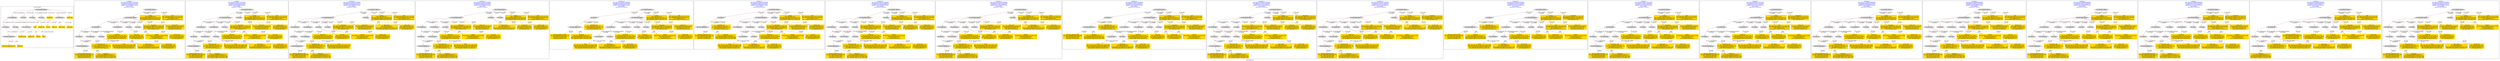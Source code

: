 digraph n0 {
fontcolor="blue"
remincross="true"
label="s29-gilcrease.csv"
subgraph cluster_0 {
label="1-correct model"
n2[style="filled",color="white",fillcolor="lightgray",label="E12_Production1"];
n3[style="filled",color="white",fillcolor="lightgray",label="E21_Person1"];
n4[style="filled",color="white",fillcolor="lightgray",label="E55_Type3"];
n5[style="filled",color="white",fillcolor="lightgray",label="E52_Time-Span1"];
n6[style="filled",color="white",fillcolor="lightgray",label="E82_Actor_Appellation1"];
n7[shape="plaintext",style="filled",fillcolor="gold",label="Attribution_URI"];
n8[style="filled",color="white",fillcolor="lightgray",label="E22_Man-Made_Object1"];
n9[style="filled",color="white",fillcolor="lightgray",label="E35_Title1"];
n10[style="filled",color="white",fillcolor="lightgray",label="E55_Type1"];
n11[style="filled",color="white",fillcolor="lightgray",label="E55_Type2"];
n12[shape="plaintext",style="filled",fillcolor="gold",label="Description"];
n13[style="filled",color="white",fillcolor="lightgray",label="E54_Dimension1"];
n14[shape="plaintext",style="filled",fillcolor="gold",label="Object_URI"];
n15[shape="plaintext",style="filled",fillcolor="gold",label="Title"];
n16[shape="plaintext",style="filled",fillcolor="gold",label="Dated"];
n17[shape="plaintext",style="filled",fillcolor="gold",label="Dimensions"];
n18[shape="plaintext",style="filled",fillcolor="gold",label="Culture_URI"];
n19[shape="plaintext",style="filled",fillcolor="gold",label="Culture"];
n20[shape="plaintext",style="filled",fillcolor="gold",label="Type_URI"];
n21[shape="plaintext",style="filled",fillcolor="gold",label="Object Name"];
n22[shape="plaintext",style="filled",fillcolor="gold",label="Medium_URI"];
n23[shape="plaintext",style="filled",fillcolor="gold",label="Medium"];
n24[shape="plaintext",style="filled",fillcolor="gold",label="Attribution_Appellation_URI"];
n25[shape="plaintext",style="filled",fillcolor="gold",label="Attribution"];
}
subgraph cluster_1 {
label="candidate 0\nlink coherence:0.9565217391304348\nnode coherence:0.9565217391304348\nconfidence:0.44098208061101524\nmapping score:0.5253584161042929\ncost:22.99881\n-precision:0.7-recall:0.7"
n27[style="filled",color="white",fillcolor="lightgray",label="E12_Production1"];
n28[style="filled",color="white",fillcolor="lightgray",label="E21_Person1"];
n29[style="filled",color="white",fillcolor="lightgray",label="E52_Time-Span2"];
n30[style="filled",color="white",fillcolor="lightgray",label="E55_Type1"];
n31[style="filled",color="white",fillcolor="lightgray",label="E82_Actor_Appellation1"];
n32[style="filled",color="white",fillcolor="lightgray",label="E22_Man-Made_Object1"];
n33[style="filled",color="white",fillcolor="lightgray",label="E54_Dimension1"];
n34[style="filled",color="white",fillcolor="lightgray",label="E55_Type2"];
n35[style="filled",color="white",fillcolor="lightgray",label="E55_Type3"];
n36[style="filled",color="white",fillcolor="lightgray",label="E33_Linguistic_Object2"];
n37[shape="plaintext",style="filled",fillcolor="gold",label="Type_URI\n[E55_Type,classLink,0.557]\n[E74_Group,classLink,0.168]\n[E57_Material,classLink,0.164]\n[E55_Type,label,0.111]"];
n38[shape="plaintext",style="filled",fillcolor="gold",label="Attribution_Appellation_URI\n[E82_Actor_Appellation,classLink,0.549]\n[E21_Person,classLink,0.369]\n[E39_Actor,classLink,0.059]\n[E38_Image,classLink,0.023]"];
n39[shape="plaintext",style="filled",fillcolor="gold",label="Attribution_URI\n[E21_Person,classLink,0.332]\n[E82_Actor_Appellation,classLink,0.286]\n[E39_Actor,classLink,0.277]\n[E78_Collection,classLink,0.106]"];
n40[shape="plaintext",style="filled",fillcolor="gold",label="Dated\n[E52_Time-Span,P82_at_some_time_within,0.448]\n[E52_Time-Span,P82a_begin_of_the_begin,0.218]\n[E52_Time-Span,P82b_end_of_the_end,0.187]\n[E33_Linguistic_Object,P3_has_note,0.146]"];
n41[shape="plaintext",style="filled",fillcolor="gold",label="Description\n[E22_Man-Made_Object,P3_has_note,0.314]\n[E73_Information_Object,P3_has_note,0.27]\n[E33_Linguistic_Object,P3_has_note,0.231]\n[E35_Title,label,0.185]"];
n42[shape="plaintext",style="filled",fillcolor="gold",label="Object Name\n[E55_Type,label,0.482]\n[E55_Type,classLink,0.19]\n[E29_Design_or_Procedure,P3_has_note,0.168]\n[E22_Man-Made_Object,P3_has_note,0.16]"];
n43[shape="plaintext",style="filled",fillcolor="gold",label="Attribution\n[E82_Actor_Appellation,label,0.51]\n[E22_Man-Made_Object,classLink,0.178]\n[E22_Man-Made_Object,P3_has_note,0.166]\n[E33_Linguistic_Object,P3_has_note,0.146]"];
n44[shape="plaintext",style="filled",fillcolor="gold",label="Medium_URI\n[E55_Type,classLink,0.431]\n[E57_Material,classLink,0.343]\n[E74_Group,classLink,0.181]\n[E55_Type,label,0.045]"];
n45[shape="plaintext",style="filled",fillcolor="gold",label="Dimensions\n[E54_Dimension,P3_has_note,0.738]\n[E22_Man-Made_Object,P3_has_note,0.099]\n[E34_Inscription,P3_has_note,0.082]\n[E22_Man-Made_Object,classLink,0.08]"];
n46[shape="plaintext",style="filled",fillcolor="gold",label="Culture\n[E35_Title,label,0.304]\n[E22_Man-Made_Object,P3_has_note,0.271]\n[E73_Information_Object,P3_has_note,0.23]\n[E33_Linguistic_Object,P3_has_note,0.195]"];
n47[shape="plaintext",style="filled",fillcolor="gold",label="Culture_URI\n[E55_Type,classLink,0.556]\n[E74_Group,classLink,0.216]\n[E57_Material,classLink,0.197]\n[E55_Type,label,0.031]"];
n48[shape="plaintext",style="filled",fillcolor="gold",label="Title\n[E22_Man-Made_Object,P3_has_note,0.285]\n[E73_Information_Object,P3_has_note,0.25]\n[E35_Title,label,0.244]\n[E33_Linguistic_Object,P3_has_note,0.221]"];
n49[shape="plaintext",style="filled",fillcolor="gold",label="Medium\n[E29_Design_or_Procedure,P3_has_note,0.309]\n[E57_Material,label,0.28]\n[E55_Type,label,0.26]\n[E57_Material,classLink,0.15]"];
n50[shape="plaintext",style="filled",fillcolor="gold",label="Object_URI\n[E22_Man-Made_Object,classLink,0.58]\n[E78_Collection,classLink,0.182]\n[E38_Image,classLink,0.174]\n[E39_Actor,classLink,0.064]"];
}
subgraph cluster_2 {
label="candidate 1\nlink coherence:0.9565217391304348\nnode coherence:0.9565217391304348\nconfidence:0.44098208061101524\nmapping score:0.5253584161042929\ncost:22.99888\n-precision:0.7-recall:0.7"
n52[style="filled",color="white",fillcolor="lightgray",label="E12_Production1"];
n53[style="filled",color="white",fillcolor="lightgray",label="E21_Person1"];
n54[style="filled",color="white",fillcolor="lightgray",label="E52_Time-Span2"];
n55[style="filled",color="white",fillcolor="lightgray",label="E55_Type1"];
n56[style="filled",color="white",fillcolor="lightgray",label="E82_Actor_Appellation1"];
n57[style="filled",color="white",fillcolor="lightgray",label="E22_Man-Made_Object1"];
n58[style="filled",color="white",fillcolor="lightgray",label="E54_Dimension1"];
n59[style="filled",color="white",fillcolor="lightgray",label="E55_Type3"];
n60[style="filled",color="white",fillcolor="lightgray",label="E33_Linguistic_Object2"];
n61[style="filled",color="white",fillcolor="lightgray",label="E55_Type4"];
n62[shape="plaintext",style="filled",fillcolor="gold",label="Attribution_Appellation_URI\n[E82_Actor_Appellation,classLink,0.549]\n[E21_Person,classLink,0.369]\n[E39_Actor,classLink,0.059]\n[E38_Image,classLink,0.023]"];
n63[shape="plaintext",style="filled",fillcolor="gold",label="Attribution_URI\n[E21_Person,classLink,0.332]\n[E82_Actor_Appellation,classLink,0.286]\n[E39_Actor,classLink,0.277]\n[E78_Collection,classLink,0.106]"];
n64[shape="plaintext",style="filled",fillcolor="gold",label="Dated\n[E52_Time-Span,P82_at_some_time_within,0.448]\n[E52_Time-Span,P82a_begin_of_the_begin,0.218]\n[E52_Time-Span,P82b_end_of_the_end,0.187]\n[E33_Linguistic_Object,P3_has_note,0.146]"];
n65[shape="plaintext",style="filled",fillcolor="gold",label="Description\n[E22_Man-Made_Object,P3_has_note,0.314]\n[E73_Information_Object,P3_has_note,0.27]\n[E33_Linguistic_Object,P3_has_note,0.231]\n[E35_Title,label,0.185]"];
n66[shape="plaintext",style="filled",fillcolor="gold",label="Object Name\n[E55_Type,label,0.482]\n[E55_Type,classLink,0.19]\n[E29_Design_or_Procedure,P3_has_note,0.168]\n[E22_Man-Made_Object,P3_has_note,0.16]"];
n67[shape="plaintext",style="filled",fillcolor="gold",label="Medium\n[E29_Design_or_Procedure,P3_has_note,0.309]\n[E57_Material,label,0.28]\n[E55_Type,label,0.26]\n[E57_Material,classLink,0.15]"];
n68[shape="plaintext",style="filled",fillcolor="gold",label="Attribution\n[E82_Actor_Appellation,label,0.51]\n[E22_Man-Made_Object,classLink,0.178]\n[E22_Man-Made_Object,P3_has_note,0.166]\n[E33_Linguistic_Object,P3_has_note,0.146]"];
n69[shape="plaintext",style="filled",fillcolor="gold",label="Type_URI\n[E55_Type,classLink,0.557]\n[E74_Group,classLink,0.168]\n[E57_Material,classLink,0.164]\n[E55_Type,label,0.111]"];
n70[shape="plaintext",style="filled",fillcolor="gold",label="Dimensions\n[E54_Dimension,P3_has_note,0.738]\n[E22_Man-Made_Object,P3_has_note,0.099]\n[E34_Inscription,P3_has_note,0.082]\n[E22_Man-Made_Object,classLink,0.08]"];
n71[shape="plaintext",style="filled",fillcolor="gold",label="Medium_URI\n[E55_Type,classLink,0.431]\n[E57_Material,classLink,0.343]\n[E74_Group,classLink,0.181]\n[E55_Type,label,0.045]"];
n72[shape="plaintext",style="filled",fillcolor="gold",label="Culture\n[E35_Title,label,0.304]\n[E22_Man-Made_Object,P3_has_note,0.271]\n[E73_Information_Object,P3_has_note,0.23]\n[E33_Linguistic_Object,P3_has_note,0.195]"];
n73[shape="plaintext",style="filled",fillcolor="gold",label="Culture_URI\n[E55_Type,classLink,0.556]\n[E74_Group,classLink,0.216]\n[E57_Material,classLink,0.197]\n[E55_Type,label,0.031]"];
n74[shape="plaintext",style="filled",fillcolor="gold",label="Title\n[E22_Man-Made_Object,P3_has_note,0.285]\n[E73_Information_Object,P3_has_note,0.25]\n[E35_Title,label,0.244]\n[E33_Linguistic_Object,P3_has_note,0.221]"];
n75[shape="plaintext",style="filled",fillcolor="gold",label="Object_URI\n[E22_Man-Made_Object,classLink,0.58]\n[E78_Collection,classLink,0.182]\n[E38_Image,classLink,0.174]\n[E39_Actor,classLink,0.064]"];
}
subgraph cluster_3 {
label="candidate 10\nlink coherence:0.9130434782608695\nnode coherence:0.9565217391304348\nconfidence:0.44098208061101524\nmapping score:0.5253584161042929\ncost:22.99893\n-precision:0.7-recall:0.7"
n77[style="filled",color="white",fillcolor="lightgray",label="E12_Production1"];
n78[style="filled",color="white",fillcolor="lightgray",label="E21_Person1"];
n79[style="filled",color="white",fillcolor="lightgray",label="E52_Time-Span2"];
n80[style="filled",color="white",fillcolor="lightgray",label="E82_Actor_Appellation1"];
n81[style="filled",color="white",fillcolor="lightgray",label="E22_Man-Made_Object1"];
n82[style="filled",color="white",fillcolor="lightgray",label="E54_Dimension1"];
n83[style="filled",color="white",fillcolor="lightgray",label="E55_Type2"];
n84[style="filled",color="white",fillcolor="lightgray",label="E55_Type3"];
n85[style="filled",color="white",fillcolor="lightgray",label="E33_Linguistic_Object2"];
n86[style="filled",color="white",fillcolor="lightgray",label="E55_Type1"];
n87[shape="plaintext",style="filled",fillcolor="gold",label="Type_URI\n[E55_Type,classLink,0.557]\n[E74_Group,classLink,0.168]\n[E57_Material,classLink,0.164]\n[E55_Type,label,0.111]"];
n88[shape="plaintext",style="filled",fillcolor="gold",label="Attribution_Appellation_URI\n[E82_Actor_Appellation,classLink,0.549]\n[E21_Person,classLink,0.369]\n[E39_Actor,classLink,0.059]\n[E38_Image,classLink,0.023]"];
n89[shape="plaintext",style="filled",fillcolor="gold",label="Attribution_URI\n[E21_Person,classLink,0.332]\n[E82_Actor_Appellation,classLink,0.286]\n[E39_Actor,classLink,0.277]\n[E78_Collection,classLink,0.106]"];
n90[shape="plaintext",style="filled",fillcolor="gold",label="Dated\n[E52_Time-Span,P82_at_some_time_within,0.448]\n[E52_Time-Span,P82a_begin_of_the_begin,0.218]\n[E52_Time-Span,P82b_end_of_the_end,0.187]\n[E33_Linguistic_Object,P3_has_note,0.146]"];
n91[shape="plaintext",style="filled",fillcolor="gold",label="Description\n[E22_Man-Made_Object,P3_has_note,0.314]\n[E73_Information_Object,P3_has_note,0.27]\n[E33_Linguistic_Object,P3_has_note,0.231]\n[E35_Title,label,0.185]"];
n92[shape="plaintext",style="filled",fillcolor="gold",label="Object Name\n[E55_Type,label,0.482]\n[E55_Type,classLink,0.19]\n[E29_Design_or_Procedure,P3_has_note,0.168]\n[E22_Man-Made_Object,P3_has_note,0.16]"];
n93[shape="plaintext",style="filled",fillcolor="gold",label="Attribution\n[E82_Actor_Appellation,label,0.51]\n[E22_Man-Made_Object,classLink,0.178]\n[E22_Man-Made_Object,P3_has_note,0.166]\n[E33_Linguistic_Object,P3_has_note,0.146]"];
n94[shape="plaintext",style="filled",fillcolor="gold",label="Medium_URI\n[E55_Type,classLink,0.431]\n[E57_Material,classLink,0.343]\n[E74_Group,classLink,0.181]\n[E55_Type,label,0.045]"];
n95[shape="plaintext",style="filled",fillcolor="gold",label="Dimensions\n[E54_Dimension,P3_has_note,0.738]\n[E22_Man-Made_Object,P3_has_note,0.099]\n[E34_Inscription,P3_has_note,0.082]\n[E22_Man-Made_Object,classLink,0.08]"];
n96[shape="plaintext",style="filled",fillcolor="gold",label="Culture\n[E35_Title,label,0.304]\n[E22_Man-Made_Object,P3_has_note,0.271]\n[E73_Information_Object,P3_has_note,0.23]\n[E33_Linguistic_Object,P3_has_note,0.195]"];
n97[shape="plaintext",style="filled",fillcolor="gold",label="Culture_URI\n[E55_Type,classLink,0.556]\n[E74_Group,classLink,0.216]\n[E57_Material,classLink,0.197]\n[E55_Type,label,0.031]"];
n98[shape="plaintext",style="filled",fillcolor="gold",label="Title\n[E22_Man-Made_Object,P3_has_note,0.285]\n[E73_Information_Object,P3_has_note,0.25]\n[E35_Title,label,0.244]\n[E33_Linguistic_Object,P3_has_note,0.221]"];
n99[shape="plaintext",style="filled",fillcolor="gold",label="Medium\n[E29_Design_or_Procedure,P3_has_note,0.309]\n[E57_Material,label,0.28]\n[E55_Type,label,0.26]\n[E57_Material,classLink,0.15]"];
n100[shape="plaintext",style="filled",fillcolor="gold",label="Object_URI\n[E22_Man-Made_Object,classLink,0.58]\n[E78_Collection,classLink,0.182]\n[E38_Image,classLink,0.174]\n[E39_Actor,classLink,0.064]"];
}
subgraph cluster_4 {
label="candidate 11\nlink coherence:0.9130434782608695\nnode coherence:0.9565217391304348\nconfidence:0.44098208061101524\nmapping score:0.5253584161042929\ncost:22.999\n-precision:0.7-recall:0.7"
n102[style="filled",color="white",fillcolor="lightgray",label="E12_Production1"];
n103[style="filled",color="white",fillcolor="lightgray",label="E21_Person1"];
n104[style="filled",color="white",fillcolor="lightgray",label="E52_Time-Span2"];
n105[style="filled",color="white",fillcolor="lightgray",label="E82_Actor_Appellation1"];
n106[style="filled",color="white",fillcolor="lightgray",label="E22_Man-Made_Object1"];
n107[style="filled",color="white",fillcolor="lightgray",label="E54_Dimension1"];
n108[style="filled",color="white",fillcolor="lightgray",label="E55_Type3"];
n109[style="filled",color="white",fillcolor="lightgray",label="E33_Linguistic_Object2"];
n110[style="filled",color="white",fillcolor="lightgray",label="E55_Type1"];
n111[style="filled",color="white",fillcolor="lightgray",label="E55_Type4"];
n112[shape="plaintext",style="filled",fillcolor="gold",label="Attribution_Appellation_URI\n[E82_Actor_Appellation,classLink,0.549]\n[E21_Person,classLink,0.369]\n[E39_Actor,classLink,0.059]\n[E38_Image,classLink,0.023]"];
n113[shape="plaintext",style="filled",fillcolor="gold",label="Attribution_URI\n[E21_Person,classLink,0.332]\n[E82_Actor_Appellation,classLink,0.286]\n[E39_Actor,classLink,0.277]\n[E78_Collection,classLink,0.106]"];
n114[shape="plaintext",style="filled",fillcolor="gold",label="Dated\n[E52_Time-Span,P82_at_some_time_within,0.448]\n[E52_Time-Span,P82a_begin_of_the_begin,0.218]\n[E52_Time-Span,P82b_end_of_the_end,0.187]\n[E33_Linguistic_Object,P3_has_note,0.146]"];
n115[shape="plaintext",style="filled",fillcolor="gold",label="Description\n[E22_Man-Made_Object,P3_has_note,0.314]\n[E73_Information_Object,P3_has_note,0.27]\n[E33_Linguistic_Object,P3_has_note,0.231]\n[E35_Title,label,0.185]"];
n116[shape="plaintext",style="filled",fillcolor="gold",label="Object Name\n[E55_Type,label,0.482]\n[E55_Type,classLink,0.19]\n[E29_Design_or_Procedure,P3_has_note,0.168]\n[E22_Man-Made_Object,P3_has_note,0.16]"];
n117[shape="plaintext",style="filled",fillcolor="gold",label="Medium\n[E29_Design_or_Procedure,P3_has_note,0.309]\n[E57_Material,label,0.28]\n[E55_Type,label,0.26]\n[E57_Material,classLink,0.15]"];
n118[shape="plaintext",style="filled",fillcolor="gold",label="Attribution\n[E82_Actor_Appellation,label,0.51]\n[E22_Man-Made_Object,classLink,0.178]\n[E22_Man-Made_Object,P3_has_note,0.166]\n[E33_Linguistic_Object,P3_has_note,0.146]"];
n119[shape="plaintext",style="filled",fillcolor="gold",label="Type_URI\n[E55_Type,classLink,0.557]\n[E74_Group,classLink,0.168]\n[E57_Material,classLink,0.164]\n[E55_Type,label,0.111]"];
n120[shape="plaintext",style="filled",fillcolor="gold",label="Dimensions\n[E54_Dimension,P3_has_note,0.738]\n[E22_Man-Made_Object,P3_has_note,0.099]\n[E34_Inscription,P3_has_note,0.082]\n[E22_Man-Made_Object,classLink,0.08]"];
n121[shape="plaintext",style="filled",fillcolor="gold",label="Medium_URI\n[E55_Type,classLink,0.431]\n[E57_Material,classLink,0.343]\n[E74_Group,classLink,0.181]\n[E55_Type,label,0.045]"];
n122[shape="plaintext",style="filled",fillcolor="gold",label="Culture\n[E35_Title,label,0.304]\n[E22_Man-Made_Object,P3_has_note,0.271]\n[E73_Information_Object,P3_has_note,0.23]\n[E33_Linguistic_Object,P3_has_note,0.195]"];
n123[shape="plaintext",style="filled",fillcolor="gold",label="Culture_URI\n[E55_Type,classLink,0.556]\n[E74_Group,classLink,0.216]\n[E57_Material,classLink,0.197]\n[E55_Type,label,0.031]"];
n124[shape="plaintext",style="filled",fillcolor="gold",label="Title\n[E22_Man-Made_Object,P3_has_note,0.285]\n[E73_Information_Object,P3_has_note,0.25]\n[E35_Title,label,0.244]\n[E33_Linguistic_Object,P3_has_note,0.221]"];
n125[shape="plaintext",style="filled",fillcolor="gold",label="Object_URI\n[E22_Man-Made_Object,classLink,0.58]\n[E78_Collection,classLink,0.182]\n[E38_Image,classLink,0.174]\n[E39_Actor,classLink,0.064]"];
}
subgraph cluster_5 {
label="candidate 12\nlink coherence:0.9130434782608695\nnode coherence:0.9565217391304348\nconfidence:0.44098208061101524\nmapping score:0.5253584161042929\ncost:22.99902\n-precision:0.65-recall:0.65"
n127[style="filled",color="white",fillcolor="lightgray",label="E12_Production1"];
n128[style="filled",color="white",fillcolor="lightgray",label="E52_Time-Span2"];
n129[style="filled",color="white",fillcolor="lightgray",label="E55_Type1"];
n130[style="filled",color="white",fillcolor="lightgray",label="E21_Person1"];
n131[style="filled",color="white",fillcolor="lightgray",label="E82_Actor_Appellation1"];
n132[style="filled",color="white",fillcolor="lightgray",label="E22_Man-Made_Object1"];
n133[style="filled",color="white",fillcolor="lightgray",label="E54_Dimension1"];
n134[style="filled",color="white",fillcolor="lightgray",label="E55_Type2"];
n135[style="filled",color="white",fillcolor="lightgray",label="E55_Type3"];
n136[style="filled",color="white",fillcolor="lightgray",label="E33_Linguistic_Object2"];
n137[shape="plaintext",style="filled",fillcolor="gold",label="Type_URI\n[E55_Type,classLink,0.557]\n[E74_Group,classLink,0.168]\n[E57_Material,classLink,0.164]\n[E55_Type,label,0.111]"];
n138[shape="plaintext",style="filled",fillcolor="gold",label="Attribution_Appellation_URI\n[E82_Actor_Appellation,classLink,0.549]\n[E21_Person,classLink,0.369]\n[E39_Actor,classLink,0.059]\n[E38_Image,classLink,0.023]"];
n139[shape="plaintext",style="filled",fillcolor="gold",label="Attribution_URI\n[E21_Person,classLink,0.332]\n[E82_Actor_Appellation,classLink,0.286]\n[E39_Actor,classLink,0.277]\n[E78_Collection,classLink,0.106]"];
n140[shape="plaintext",style="filled",fillcolor="gold",label="Dated\n[E52_Time-Span,P82_at_some_time_within,0.448]\n[E52_Time-Span,P82a_begin_of_the_begin,0.218]\n[E52_Time-Span,P82b_end_of_the_end,0.187]\n[E33_Linguistic_Object,P3_has_note,0.146]"];
n141[shape="plaintext",style="filled",fillcolor="gold",label="Description\n[E22_Man-Made_Object,P3_has_note,0.314]\n[E73_Information_Object,P3_has_note,0.27]\n[E33_Linguistic_Object,P3_has_note,0.231]\n[E35_Title,label,0.185]"];
n142[shape="plaintext",style="filled",fillcolor="gold",label="Object Name\n[E55_Type,label,0.482]\n[E55_Type,classLink,0.19]\n[E29_Design_or_Procedure,P3_has_note,0.168]\n[E22_Man-Made_Object,P3_has_note,0.16]"];
n143[shape="plaintext",style="filled",fillcolor="gold",label="Attribution\n[E82_Actor_Appellation,label,0.51]\n[E22_Man-Made_Object,classLink,0.178]\n[E22_Man-Made_Object,P3_has_note,0.166]\n[E33_Linguistic_Object,P3_has_note,0.146]"];
n144[shape="plaintext",style="filled",fillcolor="gold",label="Medium_URI\n[E55_Type,classLink,0.431]\n[E57_Material,classLink,0.343]\n[E74_Group,classLink,0.181]\n[E55_Type,label,0.045]"];
n145[shape="plaintext",style="filled",fillcolor="gold",label="Dimensions\n[E54_Dimension,P3_has_note,0.738]\n[E22_Man-Made_Object,P3_has_note,0.099]\n[E34_Inscription,P3_has_note,0.082]\n[E22_Man-Made_Object,classLink,0.08]"];
n146[shape="plaintext",style="filled",fillcolor="gold",label="Culture\n[E35_Title,label,0.304]\n[E22_Man-Made_Object,P3_has_note,0.271]\n[E73_Information_Object,P3_has_note,0.23]\n[E33_Linguistic_Object,P3_has_note,0.195]"];
n147[shape="plaintext",style="filled",fillcolor="gold",label="Culture_URI\n[E55_Type,classLink,0.556]\n[E74_Group,classLink,0.216]\n[E57_Material,classLink,0.197]\n[E55_Type,label,0.031]"];
n148[shape="plaintext",style="filled",fillcolor="gold",label="Title\n[E22_Man-Made_Object,P3_has_note,0.285]\n[E73_Information_Object,P3_has_note,0.25]\n[E35_Title,label,0.244]\n[E33_Linguistic_Object,P3_has_note,0.221]"];
n149[shape="plaintext",style="filled",fillcolor="gold",label="Medium\n[E29_Design_or_Procedure,P3_has_note,0.309]\n[E57_Material,label,0.28]\n[E55_Type,label,0.26]\n[E57_Material,classLink,0.15]"];
n150[shape="plaintext",style="filled",fillcolor="gold",label="Object_URI\n[E22_Man-Made_Object,classLink,0.58]\n[E78_Collection,classLink,0.182]\n[E38_Image,classLink,0.174]\n[E39_Actor,classLink,0.064]"];
}
subgraph cluster_6 {
label="candidate 13\nlink coherence:0.9130434782608695\nnode coherence:0.9565217391304348\nconfidence:0.44098208061101524\nmapping score:0.5253584161042929\ncost:22.99909\n-precision:0.65-recall:0.65"
n152[style="filled",color="white",fillcolor="lightgray",label="E12_Production1"];
n153[style="filled",color="white",fillcolor="lightgray",label="E52_Time-Span2"];
n154[style="filled",color="white",fillcolor="lightgray",label="E55_Type1"];
n155[style="filled",color="white",fillcolor="lightgray",label="E21_Person1"];
n156[style="filled",color="white",fillcolor="lightgray",label="E82_Actor_Appellation1"];
n157[style="filled",color="white",fillcolor="lightgray",label="E22_Man-Made_Object1"];
n158[style="filled",color="white",fillcolor="lightgray",label="E54_Dimension1"];
n159[style="filled",color="white",fillcolor="lightgray",label="E55_Type3"];
n160[style="filled",color="white",fillcolor="lightgray",label="E33_Linguistic_Object2"];
n161[style="filled",color="white",fillcolor="lightgray",label="E55_Type4"];
n162[shape="plaintext",style="filled",fillcolor="gold",label="Attribution_Appellation_URI\n[E82_Actor_Appellation,classLink,0.549]\n[E21_Person,classLink,0.369]\n[E39_Actor,classLink,0.059]\n[E38_Image,classLink,0.023]"];
n163[shape="plaintext",style="filled",fillcolor="gold",label="Attribution_URI\n[E21_Person,classLink,0.332]\n[E82_Actor_Appellation,classLink,0.286]\n[E39_Actor,classLink,0.277]\n[E78_Collection,classLink,0.106]"];
n164[shape="plaintext",style="filled",fillcolor="gold",label="Dated\n[E52_Time-Span,P82_at_some_time_within,0.448]\n[E52_Time-Span,P82a_begin_of_the_begin,0.218]\n[E52_Time-Span,P82b_end_of_the_end,0.187]\n[E33_Linguistic_Object,P3_has_note,0.146]"];
n165[shape="plaintext",style="filled",fillcolor="gold",label="Description\n[E22_Man-Made_Object,P3_has_note,0.314]\n[E73_Information_Object,P3_has_note,0.27]\n[E33_Linguistic_Object,P3_has_note,0.231]\n[E35_Title,label,0.185]"];
n166[shape="plaintext",style="filled",fillcolor="gold",label="Object Name\n[E55_Type,label,0.482]\n[E55_Type,classLink,0.19]\n[E29_Design_or_Procedure,P3_has_note,0.168]\n[E22_Man-Made_Object,P3_has_note,0.16]"];
n167[shape="plaintext",style="filled",fillcolor="gold",label="Medium\n[E29_Design_or_Procedure,P3_has_note,0.309]\n[E57_Material,label,0.28]\n[E55_Type,label,0.26]\n[E57_Material,classLink,0.15]"];
n168[shape="plaintext",style="filled",fillcolor="gold",label="Attribution\n[E82_Actor_Appellation,label,0.51]\n[E22_Man-Made_Object,classLink,0.178]\n[E22_Man-Made_Object,P3_has_note,0.166]\n[E33_Linguistic_Object,P3_has_note,0.146]"];
n169[shape="plaintext",style="filled",fillcolor="gold",label="Type_URI\n[E55_Type,classLink,0.557]\n[E74_Group,classLink,0.168]\n[E57_Material,classLink,0.164]\n[E55_Type,label,0.111]"];
n170[shape="plaintext",style="filled",fillcolor="gold",label="Dimensions\n[E54_Dimension,P3_has_note,0.738]\n[E22_Man-Made_Object,P3_has_note,0.099]\n[E34_Inscription,P3_has_note,0.082]\n[E22_Man-Made_Object,classLink,0.08]"];
n171[shape="plaintext",style="filled",fillcolor="gold",label="Medium_URI\n[E55_Type,classLink,0.431]\n[E57_Material,classLink,0.343]\n[E74_Group,classLink,0.181]\n[E55_Type,label,0.045]"];
n172[shape="plaintext",style="filled",fillcolor="gold",label="Culture\n[E35_Title,label,0.304]\n[E22_Man-Made_Object,P3_has_note,0.271]\n[E73_Information_Object,P3_has_note,0.23]\n[E33_Linguistic_Object,P3_has_note,0.195]"];
n173[shape="plaintext",style="filled",fillcolor="gold",label="Culture_URI\n[E55_Type,classLink,0.556]\n[E74_Group,classLink,0.216]\n[E57_Material,classLink,0.197]\n[E55_Type,label,0.031]"];
n174[shape="plaintext",style="filled",fillcolor="gold",label="Title\n[E22_Man-Made_Object,P3_has_note,0.285]\n[E73_Information_Object,P3_has_note,0.25]\n[E35_Title,label,0.244]\n[E33_Linguistic_Object,P3_has_note,0.221]"];
n175[shape="plaintext",style="filled",fillcolor="gold",label="Object_URI\n[E22_Man-Made_Object,classLink,0.58]\n[E78_Collection,classLink,0.182]\n[E38_Image,classLink,0.174]\n[E39_Actor,classLink,0.064]"];
}
subgraph cluster_7 {
label="candidate 14\nlink coherence:0.9130434782608695\nnode coherence:0.9565217391304348\nconfidence:0.41346272604999573\nmapping score:0.5161852979172864\ncost:22.99886\n-precision:0.65-recall:0.65"
n177[style="filled",color="white",fillcolor="lightgray",label="E12_Production1"];
n178[style="filled",color="white",fillcolor="lightgray",label="E21_Person1"];
n179[style="filled",color="white",fillcolor="lightgray",label="E52_Time-Span2"];
n180[style="filled",color="white",fillcolor="lightgray",label="E55_Type1"];
n181[style="filled",color="white",fillcolor="lightgray",label="E82_Actor_Appellation1"];
n182[style="filled",color="white",fillcolor="lightgray",label="E22_Man-Made_Object1"];
n183[style="filled",color="white",fillcolor="lightgray",label="E54_Dimension1"];
n184[style="filled",color="white",fillcolor="lightgray",label="E55_Type3"];
n185[style="filled",color="white",fillcolor="lightgray",label="E33_Linguistic_Object2"];
n186[style="filled",color="white",fillcolor="lightgray",label="E55_Type2"];
n187[shape="plaintext",style="filled",fillcolor="gold",label="Type_URI\n[E55_Type,classLink,0.557]\n[E74_Group,classLink,0.168]\n[E57_Material,classLink,0.164]\n[E55_Type,label,0.111]"];
n188[shape="plaintext",style="filled",fillcolor="gold",label="Attribution_Appellation_URI\n[E82_Actor_Appellation,classLink,0.549]\n[E21_Person,classLink,0.369]\n[E39_Actor,classLink,0.059]\n[E38_Image,classLink,0.023]"];
n189[shape="plaintext",style="filled",fillcolor="gold",label="Attribution_URI\n[E21_Person,classLink,0.332]\n[E82_Actor_Appellation,classLink,0.286]\n[E39_Actor,classLink,0.277]\n[E78_Collection,classLink,0.106]"];
n190[shape="plaintext",style="filled",fillcolor="gold",label="Dated\n[E52_Time-Span,P82_at_some_time_within,0.448]\n[E52_Time-Span,P82a_begin_of_the_begin,0.218]\n[E52_Time-Span,P82b_end_of_the_end,0.187]\n[E33_Linguistic_Object,P3_has_note,0.146]"];
n191[shape="plaintext",style="filled",fillcolor="gold",label="Description\n[E22_Man-Made_Object,P3_has_note,0.314]\n[E73_Information_Object,P3_has_note,0.27]\n[E33_Linguistic_Object,P3_has_note,0.231]\n[E35_Title,label,0.185]"];
n192[shape="plaintext",style="filled",fillcolor="gold",label="Object Name\n[E55_Type,label,0.482]\n[E55_Type,classLink,0.19]\n[E29_Design_or_Procedure,P3_has_note,0.168]\n[E22_Man-Made_Object,P3_has_note,0.16]"];
n193[shape="plaintext",style="filled",fillcolor="gold",label="Medium\n[E29_Design_or_Procedure,P3_has_note,0.309]\n[E57_Material,label,0.28]\n[E55_Type,label,0.26]\n[E57_Material,classLink,0.15]"];
n194[shape="plaintext",style="filled",fillcolor="gold",label="Attribution\n[E82_Actor_Appellation,label,0.51]\n[E22_Man-Made_Object,classLink,0.178]\n[E22_Man-Made_Object,P3_has_note,0.166]\n[E33_Linguistic_Object,P3_has_note,0.146]"];
n195[shape="plaintext",style="filled",fillcolor="gold",label="Dimensions\n[E54_Dimension,P3_has_note,0.738]\n[E22_Man-Made_Object,P3_has_note,0.099]\n[E34_Inscription,P3_has_note,0.082]\n[E22_Man-Made_Object,classLink,0.08]"];
n196[shape="plaintext",style="filled",fillcolor="gold",label="Culture\n[E35_Title,label,0.304]\n[E22_Man-Made_Object,P3_has_note,0.271]\n[E73_Information_Object,P3_has_note,0.23]\n[E33_Linguistic_Object,P3_has_note,0.195]"];
n197[shape="plaintext",style="filled",fillcolor="gold",label="Culture_URI\n[E55_Type,classLink,0.556]\n[E74_Group,classLink,0.216]\n[E57_Material,classLink,0.197]\n[E55_Type,label,0.031]"];
n198[shape="plaintext",style="filled",fillcolor="gold",label="Title\n[E22_Man-Made_Object,P3_has_note,0.285]\n[E73_Information_Object,P3_has_note,0.25]\n[E35_Title,label,0.244]\n[E33_Linguistic_Object,P3_has_note,0.221]"];
n199[shape="plaintext",style="filled",fillcolor="gold",label="Medium_URI\n[E55_Type,classLink,0.431]\n[E57_Material,classLink,0.343]\n[E74_Group,classLink,0.181]\n[E55_Type,label,0.045]"];
n200[shape="plaintext",style="filled",fillcolor="gold",label="Object_URI\n[E22_Man-Made_Object,classLink,0.58]\n[E78_Collection,classLink,0.182]\n[E38_Image,classLink,0.174]\n[E39_Actor,classLink,0.064]"];
}
subgraph cluster_8 {
label="candidate 15\nlink coherence:0.9130434782608695\nnode coherence:0.9565217391304348\nconfidence:0.41346272604999573\nmapping score:0.5161852979172864\ncost:22.99893\n-precision:0.7-recall:0.7"
n202[style="filled",color="white",fillcolor="lightgray",label="E12_Production1"];
n203[style="filled",color="white",fillcolor="lightgray",label="E21_Person1"];
n204[style="filled",color="white",fillcolor="lightgray",label="E52_Time-Span2"];
n205[style="filled",color="white",fillcolor="lightgray",label="E82_Actor_Appellation1"];
n206[style="filled",color="white",fillcolor="lightgray",label="E22_Man-Made_Object1"];
n207[style="filled",color="white",fillcolor="lightgray",label="E54_Dimension1"];
n208[style="filled",color="white",fillcolor="lightgray",label="E55_Type2"];
n209[style="filled",color="white",fillcolor="lightgray",label="E55_Type3"];
n210[style="filled",color="white",fillcolor="lightgray",label="E33_Linguistic_Object2"];
n211[style="filled",color="white",fillcolor="lightgray",label="E55_Type1"];
n212[shape="plaintext",style="filled",fillcolor="gold",label="Type_URI\n[E55_Type,classLink,0.557]\n[E74_Group,classLink,0.168]\n[E57_Material,classLink,0.164]\n[E55_Type,label,0.111]"];
n213[shape="plaintext",style="filled",fillcolor="gold",label="Attribution_Appellation_URI\n[E82_Actor_Appellation,classLink,0.549]\n[E21_Person,classLink,0.369]\n[E39_Actor,classLink,0.059]\n[E38_Image,classLink,0.023]"];
n214[shape="plaintext",style="filled",fillcolor="gold",label="Attribution_URI\n[E21_Person,classLink,0.332]\n[E82_Actor_Appellation,classLink,0.286]\n[E39_Actor,classLink,0.277]\n[E78_Collection,classLink,0.106]"];
n215[shape="plaintext",style="filled",fillcolor="gold",label="Dated\n[E52_Time-Span,P82_at_some_time_within,0.448]\n[E52_Time-Span,P82a_begin_of_the_begin,0.218]\n[E52_Time-Span,P82b_end_of_the_end,0.187]\n[E33_Linguistic_Object,P3_has_note,0.146]"];
n216[shape="plaintext",style="filled",fillcolor="gold",label="Description\n[E22_Man-Made_Object,P3_has_note,0.314]\n[E73_Information_Object,P3_has_note,0.27]\n[E33_Linguistic_Object,P3_has_note,0.231]\n[E35_Title,label,0.185]"];
n217[shape="plaintext",style="filled",fillcolor="gold",label="Object Name\n[E55_Type,label,0.482]\n[E55_Type,classLink,0.19]\n[E29_Design_or_Procedure,P3_has_note,0.168]\n[E22_Man-Made_Object,P3_has_note,0.16]"];
n218[shape="plaintext",style="filled",fillcolor="gold",label="Medium\n[E29_Design_or_Procedure,P3_has_note,0.309]\n[E57_Material,label,0.28]\n[E55_Type,label,0.26]\n[E57_Material,classLink,0.15]"];
n219[shape="plaintext",style="filled",fillcolor="gold",label="Attribution\n[E82_Actor_Appellation,label,0.51]\n[E22_Man-Made_Object,classLink,0.178]\n[E22_Man-Made_Object,P3_has_note,0.166]\n[E33_Linguistic_Object,P3_has_note,0.146]"];
n220[shape="plaintext",style="filled",fillcolor="gold",label="Dimensions\n[E54_Dimension,P3_has_note,0.738]\n[E22_Man-Made_Object,P3_has_note,0.099]\n[E34_Inscription,P3_has_note,0.082]\n[E22_Man-Made_Object,classLink,0.08]"];
n221[shape="plaintext",style="filled",fillcolor="gold",label="Culture\n[E35_Title,label,0.304]\n[E22_Man-Made_Object,P3_has_note,0.271]\n[E73_Information_Object,P3_has_note,0.23]\n[E33_Linguistic_Object,P3_has_note,0.195]"];
n222[shape="plaintext",style="filled",fillcolor="gold",label="Culture_URI\n[E55_Type,classLink,0.556]\n[E74_Group,classLink,0.216]\n[E57_Material,classLink,0.197]\n[E55_Type,label,0.031]"];
n223[shape="plaintext",style="filled",fillcolor="gold",label="Title\n[E22_Man-Made_Object,P3_has_note,0.285]\n[E73_Information_Object,P3_has_note,0.25]\n[E35_Title,label,0.244]\n[E33_Linguistic_Object,P3_has_note,0.221]"];
n224[shape="plaintext",style="filled",fillcolor="gold",label="Medium_URI\n[E55_Type,classLink,0.431]\n[E57_Material,classLink,0.343]\n[E74_Group,classLink,0.181]\n[E55_Type,label,0.045]"];
n225[shape="plaintext",style="filled",fillcolor="gold",label="Object_URI\n[E22_Man-Made_Object,classLink,0.58]\n[E78_Collection,classLink,0.182]\n[E38_Image,classLink,0.174]\n[E39_Actor,classLink,0.064]"];
}
subgraph cluster_9 {
label="candidate 16\nlink coherence:0.9130434782608695\nnode coherence:0.9565217391304348\nconfidence:0.41346272604999573\nmapping score:0.5161852979172864\ncost:22.99902\n-precision:0.65-recall:0.65"
n227[style="filled",color="white",fillcolor="lightgray",label="E12_Production1"];
n228[style="filled",color="white",fillcolor="lightgray",label="E52_Time-Span2"];
n229[style="filled",color="white",fillcolor="lightgray",label="E55_Type1"];
n230[style="filled",color="white",fillcolor="lightgray",label="E21_Person1"];
n231[style="filled",color="white",fillcolor="lightgray",label="E82_Actor_Appellation1"];
n232[style="filled",color="white",fillcolor="lightgray",label="E22_Man-Made_Object1"];
n233[style="filled",color="white",fillcolor="lightgray",label="E54_Dimension1"];
n234[style="filled",color="white",fillcolor="lightgray",label="E55_Type2"];
n235[style="filled",color="white",fillcolor="lightgray",label="E55_Type3"];
n236[style="filled",color="white",fillcolor="lightgray",label="E33_Linguistic_Object2"];
n237[shape="plaintext",style="filled",fillcolor="gold",label="Type_URI\n[E55_Type,classLink,0.557]\n[E74_Group,classLink,0.168]\n[E57_Material,classLink,0.164]\n[E55_Type,label,0.111]"];
n238[shape="plaintext",style="filled",fillcolor="gold",label="Attribution_Appellation_URI\n[E82_Actor_Appellation,classLink,0.549]\n[E21_Person,classLink,0.369]\n[E39_Actor,classLink,0.059]\n[E38_Image,classLink,0.023]"];
n239[shape="plaintext",style="filled",fillcolor="gold",label="Attribution_URI\n[E21_Person,classLink,0.332]\n[E82_Actor_Appellation,classLink,0.286]\n[E39_Actor,classLink,0.277]\n[E78_Collection,classLink,0.106]"];
n240[shape="plaintext",style="filled",fillcolor="gold",label="Dated\n[E52_Time-Span,P82_at_some_time_within,0.448]\n[E52_Time-Span,P82a_begin_of_the_begin,0.218]\n[E52_Time-Span,P82b_end_of_the_end,0.187]\n[E33_Linguistic_Object,P3_has_note,0.146]"];
n241[shape="plaintext",style="filled",fillcolor="gold",label="Description\n[E22_Man-Made_Object,P3_has_note,0.314]\n[E73_Information_Object,P3_has_note,0.27]\n[E33_Linguistic_Object,P3_has_note,0.231]\n[E35_Title,label,0.185]"];
n242[shape="plaintext",style="filled",fillcolor="gold",label="Object Name\n[E55_Type,label,0.482]\n[E55_Type,classLink,0.19]\n[E29_Design_or_Procedure,P3_has_note,0.168]\n[E22_Man-Made_Object,P3_has_note,0.16]"];
n243[shape="plaintext",style="filled",fillcolor="gold",label="Medium\n[E29_Design_or_Procedure,P3_has_note,0.309]\n[E57_Material,label,0.28]\n[E55_Type,label,0.26]\n[E57_Material,classLink,0.15]"];
n244[shape="plaintext",style="filled",fillcolor="gold",label="Attribution\n[E82_Actor_Appellation,label,0.51]\n[E22_Man-Made_Object,classLink,0.178]\n[E22_Man-Made_Object,P3_has_note,0.166]\n[E33_Linguistic_Object,P3_has_note,0.146]"];
n245[shape="plaintext",style="filled",fillcolor="gold",label="Dimensions\n[E54_Dimension,P3_has_note,0.738]\n[E22_Man-Made_Object,P3_has_note,0.099]\n[E34_Inscription,P3_has_note,0.082]\n[E22_Man-Made_Object,classLink,0.08]"];
n246[shape="plaintext",style="filled",fillcolor="gold",label="Culture\n[E35_Title,label,0.304]\n[E22_Man-Made_Object,P3_has_note,0.271]\n[E73_Information_Object,P3_has_note,0.23]\n[E33_Linguistic_Object,P3_has_note,0.195]"];
n247[shape="plaintext",style="filled",fillcolor="gold",label="Culture_URI\n[E55_Type,classLink,0.556]\n[E74_Group,classLink,0.216]\n[E57_Material,classLink,0.197]\n[E55_Type,label,0.031]"];
n248[shape="plaintext",style="filled",fillcolor="gold",label="Title\n[E22_Man-Made_Object,P3_has_note,0.285]\n[E73_Information_Object,P3_has_note,0.25]\n[E35_Title,label,0.244]\n[E33_Linguistic_Object,P3_has_note,0.221]"];
n249[shape="plaintext",style="filled",fillcolor="gold",label="Medium_URI\n[E55_Type,classLink,0.431]\n[E57_Material,classLink,0.343]\n[E74_Group,classLink,0.181]\n[E55_Type,label,0.045]"];
n250[shape="plaintext",style="filled",fillcolor="gold",label="Object_URI\n[E22_Man-Made_Object,classLink,0.58]\n[E78_Collection,classLink,0.182]\n[E38_Image,classLink,0.174]\n[E39_Actor,classLink,0.064]"];
}
subgraph cluster_10 {
label="candidate 17\nlink coherence:0.9130434782608695\nnode coherence:0.9565217391304348\nconfidence:0.4121194732392583\nmapping score:0.5157375469803739\ncost:22.99886\n-precision:0.61-recall:0.61"
n252[style="filled",color="white",fillcolor="lightgray",label="E12_Production1"];
n253[style="filled",color="white",fillcolor="lightgray",label="E21_Person1"];
n254[style="filled",color="white",fillcolor="lightgray",label="E52_Time-Span2"];
n255[style="filled",color="white",fillcolor="lightgray",label="E55_Type1"];
n256[style="filled",color="white",fillcolor="lightgray",label="E82_Actor_Appellation1"];
n257[style="filled",color="white",fillcolor="lightgray",label="E22_Man-Made_Object1"];
n258[style="filled",color="white",fillcolor="lightgray",label="E54_Dimension1"];
n259[style="filled",color="white",fillcolor="lightgray",label="E55_Type3"];
n260[style="filled",color="white",fillcolor="lightgray",label="E33_Linguistic_Object2"];
n261[style="filled",color="white",fillcolor="lightgray",label="E55_Type2"];
n262[shape="plaintext",style="filled",fillcolor="gold",label="Type_URI\n[E55_Type,classLink,0.557]\n[E74_Group,classLink,0.168]\n[E57_Material,classLink,0.164]\n[E55_Type,label,0.111]"];
n263[shape="plaintext",style="filled",fillcolor="gold",label="Attribution_Appellation_URI\n[E82_Actor_Appellation,classLink,0.549]\n[E21_Person,classLink,0.369]\n[E39_Actor,classLink,0.059]\n[E38_Image,classLink,0.023]"];
n264[shape="plaintext",style="filled",fillcolor="gold",label="Attribution_URI\n[E21_Person,classLink,0.332]\n[E82_Actor_Appellation,classLink,0.286]\n[E39_Actor,classLink,0.277]\n[E78_Collection,classLink,0.106]"];
n265[shape="plaintext",style="filled",fillcolor="gold",label="Dated\n[E52_Time-Span,P82_at_some_time_within,0.448]\n[E52_Time-Span,P82a_begin_of_the_begin,0.218]\n[E52_Time-Span,P82b_end_of_the_end,0.187]\n[E33_Linguistic_Object,P3_has_note,0.146]"];
n266[shape="plaintext",style="filled",fillcolor="gold",label="Title\n[E22_Man-Made_Object,P3_has_note,0.285]\n[E73_Information_Object,P3_has_note,0.25]\n[E35_Title,label,0.244]\n[E33_Linguistic_Object,P3_has_note,0.221]"];
n267[shape="plaintext",style="filled",fillcolor="gold",label="Object Name\n[E55_Type,label,0.482]\n[E55_Type,classLink,0.19]\n[E29_Design_or_Procedure,P3_has_note,0.168]\n[E22_Man-Made_Object,P3_has_note,0.16]"];
n268[shape="plaintext",style="filled",fillcolor="gold",label="Medium\n[E29_Design_or_Procedure,P3_has_note,0.309]\n[E57_Material,label,0.28]\n[E55_Type,label,0.26]\n[E57_Material,classLink,0.15]"];
n269[shape="plaintext",style="filled",fillcolor="gold",label="Attribution\n[E82_Actor_Appellation,label,0.51]\n[E22_Man-Made_Object,classLink,0.178]\n[E22_Man-Made_Object,P3_has_note,0.166]\n[E33_Linguistic_Object,P3_has_note,0.146]"];
n270[shape="plaintext",style="filled",fillcolor="gold",label="Dimensions\n[E54_Dimension,P3_has_note,0.738]\n[E22_Man-Made_Object,P3_has_note,0.099]\n[E34_Inscription,P3_has_note,0.082]\n[E22_Man-Made_Object,classLink,0.08]"];
n271[shape="plaintext",style="filled",fillcolor="gold",label="Culture\n[E35_Title,label,0.304]\n[E22_Man-Made_Object,P3_has_note,0.271]\n[E73_Information_Object,P3_has_note,0.23]\n[E33_Linguistic_Object,P3_has_note,0.195]"];
n272[shape="plaintext",style="filled",fillcolor="gold",label="Culture_URI\n[E55_Type,classLink,0.556]\n[E74_Group,classLink,0.216]\n[E57_Material,classLink,0.197]\n[E55_Type,label,0.031]"];
n273[shape="plaintext",style="filled",fillcolor="gold",label="Description\n[E22_Man-Made_Object,P3_has_note,0.314]\n[E73_Information_Object,P3_has_note,0.27]\n[E33_Linguistic_Object,P3_has_note,0.231]\n[E35_Title,label,0.185]"];
n274[shape="plaintext",style="filled",fillcolor="gold",label="Medium_URI\n[E55_Type,classLink,0.431]\n[E57_Material,classLink,0.343]\n[E74_Group,classLink,0.181]\n[E55_Type,label,0.045]"];
n275[shape="plaintext",style="filled",fillcolor="gold",label="Object_URI\n[E22_Man-Made_Object,classLink,0.58]\n[E78_Collection,classLink,0.182]\n[E38_Image,classLink,0.174]\n[E39_Actor,classLink,0.064]"];
}
subgraph cluster_11 {
label="candidate 18\nlink coherence:0.9130434782608695\nnode coherence:0.9565217391304348\nconfidence:0.4121194732392583\nmapping score:0.5157375469803739\ncost:22.99893\n-precision:0.65-recall:0.65"
n277[style="filled",color="white",fillcolor="lightgray",label="E12_Production1"];
n278[style="filled",color="white",fillcolor="lightgray",label="E21_Person1"];
n279[style="filled",color="white",fillcolor="lightgray",label="E52_Time-Span2"];
n280[style="filled",color="white",fillcolor="lightgray",label="E82_Actor_Appellation1"];
n281[style="filled",color="white",fillcolor="lightgray",label="E22_Man-Made_Object1"];
n282[style="filled",color="white",fillcolor="lightgray",label="E54_Dimension1"];
n283[style="filled",color="white",fillcolor="lightgray",label="E55_Type2"];
n284[style="filled",color="white",fillcolor="lightgray",label="E55_Type3"];
n285[style="filled",color="white",fillcolor="lightgray",label="E33_Linguistic_Object2"];
n286[style="filled",color="white",fillcolor="lightgray",label="E55_Type1"];
n287[shape="plaintext",style="filled",fillcolor="gold",label="Type_URI\n[E55_Type,classLink,0.557]\n[E74_Group,classLink,0.168]\n[E57_Material,classLink,0.164]\n[E55_Type,label,0.111]"];
n288[shape="plaintext",style="filled",fillcolor="gold",label="Attribution_Appellation_URI\n[E82_Actor_Appellation,classLink,0.549]\n[E21_Person,classLink,0.369]\n[E39_Actor,classLink,0.059]\n[E38_Image,classLink,0.023]"];
n289[shape="plaintext",style="filled",fillcolor="gold",label="Attribution_URI\n[E21_Person,classLink,0.332]\n[E82_Actor_Appellation,classLink,0.286]\n[E39_Actor,classLink,0.277]\n[E78_Collection,classLink,0.106]"];
n290[shape="plaintext",style="filled",fillcolor="gold",label="Dated\n[E52_Time-Span,P82_at_some_time_within,0.448]\n[E52_Time-Span,P82a_begin_of_the_begin,0.218]\n[E52_Time-Span,P82b_end_of_the_end,0.187]\n[E33_Linguistic_Object,P3_has_note,0.146]"];
n291[shape="plaintext",style="filled",fillcolor="gold",label="Title\n[E22_Man-Made_Object,P3_has_note,0.285]\n[E73_Information_Object,P3_has_note,0.25]\n[E35_Title,label,0.244]\n[E33_Linguistic_Object,P3_has_note,0.221]"];
n292[shape="plaintext",style="filled",fillcolor="gold",label="Object Name\n[E55_Type,label,0.482]\n[E55_Type,classLink,0.19]\n[E29_Design_or_Procedure,P3_has_note,0.168]\n[E22_Man-Made_Object,P3_has_note,0.16]"];
n293[shape="plaintext",style="filled",fillcolor="gold",label="Medium\n[E29_Design_or_Procedure,P3_has_note,0.309]\n[E57_Material,label,0.28]\n[E55_Type,label,0.26]\n[E57_Material,classLink,0.15]"];
n294[shape="plaintext",style="filled",fillcolor="gold",label="Attribution\n[E82_Actor_Appellation,label,0.51]\n[E22_Man-Made_Object,classLink,0.178]\n[E22_Man-Made_Object,P3_has_note,0.166]\n[E33_Linguistic_Object,P3_has_note,0.146]"];
n295[shape="plaintext",style="filled",fillcolor="gold",label="Dimensions\n[E54_Dimension,P3_has_note,0.738]\n[E22_Man-Made_Object,P3_has_note,0.099]\n[E34_Inscription,P3_has_note,0.082]\n[E22_Man-Made_Object,classLink,0.08]"];
n296[shape="plaintext",style="filled",fillcolor="gold",label="Culture\n[E35_Title,label,0.304]\n[E22_Man-Made_Object,P3_has_note,0.271]\n[E73_Information_Object,P3_has_note,0.23]\n[E33_Linguistic_Object,P3_has_note,0.195]"];
n297[shape="plaintext",style="filled",fillcolor="gold",label="Culture_URI\n[E55_Type,classLink,0.556]\n[E74_Group,classLink,0.216]\n[E57_Material,classLink,0.197]\n[E55_Type,label,0.031]"];
n298[shape="plaintext",style="filled",fillcolor="gold",label="Description\n[E22_Man-Made_Object,P3_has_note,0.314]\n[E73_Information_Object,P3_has_note,0.27]\n[E33_Linguistic_Object,P3_has_note,0.231]\n[E35_Title,label,0.185]"];
n299[shape="plaintext",style="filled",fillcolor="gold",label="Medium_URI\n[E55_Type,classLink,0.431]\n[E57_Material,classLink,0.343]\n[E74_Group,classLink,0.181]\n[E55_Type,label,0.045]"];
n300[shape="plaintext",style="filled",fillcolor="gold",label="Object_URI\n[E22_Man-Made_Object,classLink,0.58]\n[E78_Collection,classLink,0.182]\n[E38_Image,classLink,0.174]\n[E39_Actor,classLink,0.064]"];
}
subgraph cluster_12 {
label="candidate 19\nlink coherence:0.9130434782608695\nnode coherence:0.9565217391304348\nconfidence:0.4121194732392583\nmapping score:0.5157375469803739\ncost:22.99902\n-precision:0.61-recall:0.61"
n302[style="filled",color="white",fillcolor="lightgray",label="E12_Production1"];
n303[style="filled",color="white",fillcolor="lightgray",label="E52_Time-Span2"];
n304[style="filled",color="white",fillcolor="lightgray",label="E55_Type1"];
n305[style="filled",color="white",fillcolor="lightgray",label="E21_Person1"];
n306[style="filled",color="white",fillcolor="lightgray",label="E82_Actor_Appellation1"];
n307[style="filled",color="white",fillcolor="lightgray",label="E22_Man-Made_Object1"];
n308[style="filled",color="white",fillcolor="lightgray",label="E54_Dimension1"];
n309[style="filled",color="white",fillcolor="lightgray",label="E55_Type2"];
n310[style="filled",color="white",fillcolor="lightgray",label="E55_Type3"];
n311[style="filled",color="white",fillcolor="lightgray",label="E33_Linguistic_Object2"];
n312[shape="plaintext",style="filled",fillcolor="gold",label="Type_URI\n[E55_Type,classLink,0.557]\n[E74_Group,classLink,0.168]\n[E57_Material,classLink,0.164]\n[E55_Type,label,0.111]"];
n313[shape="plaintext",style="filled",fillcolor="gold",label="Attribution_Appellation_URI\n[E82_Actor_Appellation,classLink,0.549]\n[E21_Person,classLink,0.369]\n[E39_Actor,classLink,0.059]\n[E38_Image,classLink,0.023]"];
n314[shape="plaintext",style="filled",fillcolor="gold",label="Attribution_URI\n[E21_Person,classLink,0.332]\n[E82_Actor_Appellation,classLink,0.286]\n[E39_Actor,classLink,0.277]\n[E78_Collection,classLink,0.106]"];
n315[shape="plaintext",style="filled",fillcolor="gold",label="Dated\n[E52_Time-Span,P82_at_some_time_within,0.448]\n[E52_Time-Span,P82a_begin_of_the_begin,0.218]\n[E52_Time-Span,P82b_end_of_the_end,0.187]\n[E33_Linguistic_Object,P3_has_note,0.146]"];
n316[shape="plaintext",style="filled",fillcolor="gold",label="Title\n[E22_Man-Made_Object,P3_has_note,0.285]\n[E73_Information_Object,P3_has_note,0.25]\n[E35_Title,label,0.244]\n[E33_Linguistic_Object,P3_has_note,0.221]"];
n317[shape="plaintext",style="filled",fillcolor="gold",label="Object Name\n[E55_Type,label,0.482]\n[E55_Type,classLink,0.19]\n[E29_Design_or_Procedure,P3_has_note,0.168]\n[E22_Man-Made_Object,P3_has_note,0.16]"];
n318[shape="plaintext",style="filled",fillcolor="gold",label="Medium\n[E29_Design_or_Procedure,P3_has_note,0.309]\n[E57_Material,label,0.28]\n[E55_Type,label,0.26]\n[E57_Material,classLink,0.15]"];
n319[shape="plaintext",style="filled",fillcolor="gold",label="Attribution\n[E82_Actor_Appellation,label,0.51]\n[E22_Man-Made_Object,classLink,0.178]\n[E22_Man-Made_Object,P3_has_note,0.166]\n[E33_Linguistic_Object,P3_has_note,0.146]"];
n320[shape="plaintext",style="filled",fillcolor="gold",label="Dimensions\n[E54_Dimension,P3_has_note,0.738]\n[E22_Man-Made_Object,P3_has_note,0.099]\n[E34_Inscription,P3_has_note,0.082]\n[E22_Man-Made_Object,classLink,0.08]"];
n321[shape="plaintext",style="filled",fillcolor="gold",label="Culture\n[E35_Title,label,0.304]\n[E22_Man-Made_Object,P3_has_note,0.271]\n[E73_Information_Object,P3_has_note,0.23]\n[E33_Linguistic_Object,P3_has_note,0.195]"];
n322[shape="plaintext",style="filled",fillcolor="gold",label="Culture_URI\n[E55_Type,classLink,0.556]\n[E74_Group,classLink,0.216]\n[E57_Material,classLink,0.197]\n[E55_Type,label,0.031]"];
n323[shape="plaintext",style="filled",fillcolor="gold",label="Description\n[E22_Man-Made_Object,P3_has_note,0.314]\n[E73_Information_Object,P3_has_note,0.27]\n[E33_Linguistic_Object,P3_has_note,0.231]\n[E35_Title,label,0.185]"];
n324[shape="plaintext",style="filled",fillcolor="gold",label="Medium_URI\n[E55_Type,classLink,0.431]\n[E57_Material,classLink,0.343]\n[E74_Group,classLink,0.181]\n[E55_Type,label,0.045]"];
n325[shape="plaintext",style="filled",fillcolor="gold",label="Object_URI\n[E22_Man-Made_Object,classLink,0.58]\n[E78_Collection,classLink,0.182]\n[E38_Image,classLink,0.174]\n[E39_Actor,classLink,0.064]"];
}
subgraph cluster_13 {
label="candidate 2\nlink coherence:0.9565217391304348\nnode coherence:0.9565217391304348\nconfidence:0.41346272604999573\nmapping score:0.5161852979172864\ncost:22.99881\n-precision:0.7-recall:0.7"
n327[style="filled",color="white",fillcolor="lightgray",label="E12_Production1"];
n328[style="filled",color="white",fillcolor="lightgray",label="E21_Person1"];
n329[style="filled",color="white",fillcolor="lightgray",label="E52_Time-Span2"];
n330[style="filled",color="white",fillcolor="lightgray",label="E55_Type1"];
n331[style="filled",color="white",fillcolor="lightgray",label="E82_Actor_Appellation1"];
n332[style="filled",color="white",fillcolor="lightgray",label="E22_Man-Made_Object1"];
n333[style="filled",color="white",fillcolor="lightgray",label="E54_Dimension1"];
n334[style="filled",color="white",fillcolor="lightgray",label="E55_Type2"];
n335[style="filled",color="white",fillcolor="lightgray",label="E55_Type3"];
n336[style="filled",color="white",fillcolor="lightgray",label="E33_Linguistic_Object2"];
n337[shape="plaintext",style="filled",fillcolor="gold",label="Type_URI\n[E55_Type,classLink,0.557]\n[E74_Group,classLink,0.168]\n[E57_Material,classLink,0.164]\n[E55_Type,label,0.111]"];
n338[shape="plaintext",style="filled",fillcolor="gold",label="Attribution_Appellation_URI\n[E82_Actor_Appellation,classLink,0.549]\n[E21_Person,classLink,0.369]\n[E39_Actor,classLink,0.059]\n[E38_Image,classLink,0.023]"];
n339[shape="plaintext",style="filled",fillcolor="gold",label="Attribution_URI\n[E21_Person,classLink,0.332]\n[E82_Actor_Appellation,classLink,0.286]\n[E39_Actor,classLink,0.277]\n[E78_Collection,classLink,0.106]"];
n340[shape="plaintext",style="filled",fillcolor="gold",label="Dated\n[E52_Time-Span,P82_at_some_time_within,0.448]\n[E52_Time-Span,P82a_begin_of_the_begin,0.218]\n[E52_Time-Span,P82b_end_of_the_end,0.187]\n[E33_Linguistic_Object,P3_has_note,0.146]"];
n341[shape="plaintext",style="filled",fillcolor="gold",label="Description\n[E22_Man-Made_Object,P3_has_note,0.314]\n[E73_Information_Object,P3_has_note,0.27]\n[E33_Linguistic_Object,P3_has_note,0.231]\n[E35_Title,label,0.185]"];
n342[shape="plaintext",style="filled",fillcolor="gold",label="Object Name\n[E55_Type,label,0.482]\n[E55_Type,classLink,0.19]\n[E29_Design_or_Procedure,P3_has_note,0.168]\n[E22_Man-Made_Object,P3_has_note,0.16]"];
n343[shape="plaintext",style="filled",fillcolor="gold",label="Medium\n[E29_Design_or_Procedure,P3_has_note,0.309]\n[E57_Material,label,0.28]\n[E55_Type,label,0.26]\n[E57_Material,classLink,0.15]"];
n344[shape="plaintext",style="filled",fillcolor="gold",label="Attribution\n[E82_Actor_Appellation,label,0.51]\n[E22_Man-Made_Object,classLink,0.178]\n[E22_Man-Made_Object,P3_has_note,0.166]\n[E33_Linguistic_Object,P3_has_note,0.146]"];
n345[shape="plaintext",style="filled",fillcolor="gold",label="Dimensions\n[E54_Dimension,P3_has_note,0.738]\n[E22_Man-Made_Object,P3_has_note,0.099]\n[E34_Inscription,P3_has_note,0.082]\n[E22_Man-Made_Object,classLink,0.08]"];
n346[shape="plaintext",style="filled",fillcolor="gold",label="Culture\n[E35_Title,label,0.304]\n[E22_Man-Made_Object,P3_has_note,0.271]\n[E73_Information_Object,P3_has_note,0.23]\n[E33_Linguistic_Object,P3_has_note,0.195]"];
n347[shape="plaintext",style="filled",fillcolor="gold",label="Culture_URI\n[E55_Type,classLink,0.556]\n[E74_Group,classLink,0.216]\n[E57_Material,classLink,0.197]\n[E55_Type,label,0.031]"];
n348[shape="plaintext",style="filled",fillcolor="gold",label="Title\n[E22_Man-Made_Object,P3_has_note,0.285]\n[E73_Information_Object,P3_has_note,0.25]\n[E35_Title,label,0.244]\n[E33_Linguistic_Object,P3_has_note,0.221]"];
n349[shape="plaintext",style="filled",fillcolor="gold",label="Medium_URI\n[E55_Type,classLink,0.431]\n[E57_Material,classLink,0.343]\n[E74_Group,classLink,0.181]\n[E55_Type,label,0.045]"];
n350[shape="plaintext",style="filled",fillcolor="gold",label="Object_URI\n[E22_Man-Made_Object,classLink,0.58]\n[E78_Collection,classLink,0.182]\n[E38_Image,classLink,0.174]\n[E39_Actor,classLink,0.064]"];
}
subgraph cluster_14 {
label="candidate 3\nlink coherence:0.9565217391304348\nnode coherence:0.9565217391304348\nconfidence:0.4121194732392583\nmapping score:0.5157375469803739\ncost:22.99881\n-precision:0.65-recall:0.65"
n352[style="filled",color="white",fillcolor="lightgray",label="E12_Production1"];
n353[style="filled",color="white",fillcolor="lightgray",label="E21_Person1"];
n354[style="filled",color="white",fillcolor="lightgray",label="E52_Time-Span2"];
n355[style="filled",color="white",fillcolor="lightgray",label="E55_Type1"];
n356[style="filled",color="white",fillcolor="lightgray",label="E82_Actor_Appellation1"];
n357[style="filled",color="white",fillcolor="lightgray",label="E22_Man-Made_Object1"];
n358[style="filled",color="white",fillcolor="lightgray",label="E54_Dimension1"];
n359[style="filled",color="white",fillcolor="lightgray",label="E55_Type2"];
n360[style="filled",color="white",fillcolor="lightgray",label="E55_Type3"];
n361[style="filled",color="white",fillcolor="lightgray",label="E33_Linguistic_Object2"];
n362[shape="plaintext",style="filled",fillcolor="gold",label="Type_URI\n[E55_Type,classLink,0.557]\n[E74_Group,classLink,0.168]\n[E57_Material,classLink,0.164]\n[E55_Type,label,0.111]"];
n363[shape="plaintext",style="filled",fillcolor="gold",label="Attribution_Appellation_URI\n[E82_Actor_Appellation,classLink,0.549]\n[E21_Person,classLink,0.369]\n[E39_Actor,classLink,0.059]\n[E38_Image,classLink,0.023]"];
n364[shape="plaintext",style="filled",fillcolor="gold",label="Attribution_URI\n[E21_Person,classLink,0.332]\n[E82_Actor_Appellation,classLink,0.286]\n[E39_Actor,classLink,0.277]\n[E78_Collection,classLink,0.106]"];
n365[shape="plaintext",style="filled",fillcolor="gold",label="Dated\n[E52_Time-Span,P82_at_some_time_within,0.448]\n[E52_Time-Span,P82a_begin_of_the_begin,0.218]\n[E52_Time-Span,P82b_end_of_the_end,0.187]\n[E33_Linguistic_Object,P3_has_note,0.146]"];
n366[shape="plaintext",style="filled",fillcolor="gold",label="Title\n[E22_Man-Made_Object,P3_has_note,0.285]\n[E73_Information_Object,P3_has_note,0.25]\n[E35_Title,label,0.244]\n[E33_Linguistic_Object,P3_has_note,0.221]"];
n367[shape="plaintext",style="filled",fillcolor="gold",label="Object Name\n[E55_Type,label,0.482]\n[E55_Type,classLink,0.19]\n[E29_Design_or_Procedure,P3_has_note,0.168]\n[E22_Man-Made_Object,P3_has_note,0.16]"];
n368[shape="plaintext",style="filled",fillcolor="gold",label="Medium\n[E29_Design_or_Procedure,P3_has_note,0.309]\n[E57_Material,label,0.28]\n[E55_Type,label,0.26]\n[E57_Material,classLink,0.15]"];
n369[shape="plaintext",style="filled",fillcolor="gold",label="Attribution\n[E82_Actor_Appellation,label,0.51]\n[E22_Man-Made_Object,classLink,0.178]\n[E22_Man-Made_Object,P3_has_note,0.166]\n[E33_Linguistic_Object,P3_has_note,0.146]"];
n370[shape="plaintext",style="filled",fillcolor="gold",label="Dimensions\n[E54_Dimension,P3_has_note,0.738]\n[E22_Man-Made_Object,P3_has_note,0.099]\n[E34_Inscription,P3_has_note,0.082]\n[E22_Man-Made_Object,classLink,0.08]"];
n371[shape="plaintext",style="filled",fillcolor="gold",label="Culture\n[E35_Title,label,0.304]\n[E22_Man-Made_Object,P3_has_note,0.271]\n[E73_Information_Object,P3_has_note,0.23]\n[E33_Linguistic_Object,P3_has_note,0.195]"];
n372[shape="plaintext",style="filled",fillcolor="gold",label="Culture_URI\n[E55_Type,classLink,0.556]\n[E74_Group,classLink,0.216]\n[E57_Material,classLink,0.197]\n[E55_Type,label,0.031]"];
n373[shape="plaintext",style="filled",fillcolor="gold",label="Description\n[E22_Man-Made_Object,P3_has_note,0.314]\n[E73_Information_Object,P3_has_note,0.27]\n[E33_Linguistic_Object,P3_has_note,0.231]\n[E35_Title,label,0.185]"];
n374[shape="plaintext",style="filled",fillcolor="gold",label="Medium_URI\n[E55_Type,classLink,0.431]\n[E57_Material,classLink,0.343]\n[E74_Group,classLink,0.181]\n[E55_Type,label,0.045]"];
n375[shape="plaintext",style="filled",fillcolor="gold",label="Object_URI\n[E22_Man-Made_Object,classLink,0.58]\n[E78_Collection,classLink,0.182]\n[E38_Image,classLink,0.174]\n[E39_Actor,classLink,0.064]"];
}
subgraph cluster_15 {
label="candidate 4\nlink coherence:0.9166666666666666\nnode coherence:0.9565217391304348\nconfidence:0.44098208061101524\nmapping score:0.5253584161042929\ncost:23.99881\n-precision:0.67-recall:0.7"
n377[style="filled",color="white",fillcolor="lightgray",label="E12_Production1"];
n378[style="filled",color="white",fillcolor="lightgray",label="E21_Person1"];
n379[style="filled",color="white",fillcolor="lightgray",label="E52_Time-Span2"];
n380[style="filled",color="white",fillcolor="lightgray",label="E55_Type1"];
n381[style="filled",color="white",fillcolor="lightgray",label="E82_Actor_Appellation1"];
n382[style="filled",color="white",fillcolor="lightgray",label="E22_Man-Made_Object1"];
n383[style="filled",color="white",fillcolor="lightgray",label="E38_Image1"];
n384[style="filled",color="white",fillcolor="lightgray",label="E54_Dimension1"];
n385[style="filled",color="white",fillcolor="lightgray",label="E55_Type2"];
n386[style="filled",color="white",fillcolor="lightgray",label="E55_Type3"];
n387[style="filled",color="white",fillcolor="lightgray",label="E33_Linguistic_Object2"];
n388[shape="plaintext",style="filled",fillcolor="gold",label="Type_URI\n[E55_Type,classLink,0.557]\n[E74_Group,classLink,0.168]\n[E57_Material,classLink,0.164]\n[E55_Type,label,0.111]"];
n389[shape="plaintext",style="filled",fillcolor="gold",label="Attribution_Appellation_URI\n[E82_Actor_Appellation,classLink,0.549]\n[E21_Person,classLink,0.369]\n[E39_Actor,classLink,0.059]\n[E38_Image,classLink,0.023]"];
n390[shape="plaintext",style="filled",fillcolor="gold",label="Attribution_URI\n[E21_Person,classLink,0.332]\n[E82_Actor_Appellation,classLink,0.286]\n[E39_Actor,classLink,0.277]\n[E78_Collection,classLink,0.106]"];
n391[shape="plaintext",style="filled",fillcolor="gold",label="Dated\n[E52_Time-Span,P82_at_some_time_within,0.448]\n[E52_Time-Span,P82a_begin_of_the_begin,0.218]\n[E52_Time-Span,P82b_end_of_the_end,0.187]\n[E33_Linguistic_Object,P3_has_note,0.146]"];
n392[shape="plaintext",style="filled",fillcolor="gold",label="Description\n[E22_Man-Made_Object,P3_has_note,0.314]\n[E73_Information_Object,P3_has_note,0.27]\n[E33_Linguistic_Object,P3_has_note,0.231]\n[E35_Title,label,0.185]"];
n393[shape="plaintext",style="filled",fillcolor="gold",label="Object Name\n[E55_Type,label,0.482]\n[E55_Type,classLink,0.19]\n[E29_Design_or_Procedure,P3_has_note,0.168]\n[E22_Man-Made_Object,P3_has_note,0.16]"];
n394[shape="plaintext",style="filled",fillcolor="gold",label="Attribution\n[E82_Actor_Appellation,label,0.51]\n[E22_Man-Made_Object,classLink,0.178]\n[E22_Man-Made_Object,P3_has_note,0.166]\n[E33_Linguistic_Object,P3_has_note,0.146]"];
n395[shape="plaintext",style="filled",fillcolor="gold",label="Medium_URI\n[E55_Type,classLink,0.431]\n[E57_Material,classLink,0.343]\n[E74_Group,classLink,0.181]\n[E55_Type,label,0.045]"];
n396[shape="plaintext",style="filled",fillcolor="gold",label="Dimensions\n[E54_Dimension,P3_has_note,0.738]\n[E22_Man-Made_Object,P3_has_note,0.099]\n[E34_Inscription,P3_has_note,0.082]\n[E22_Man-Made_Object,classLink,0.08]"];
n397[shape="plaintext",style="filled",fillcolor="gold",label="Culture\n[E35_Title,label,0.304]\n[E22_Man-Made_Object,P3_has_note,0.271]\n[E73_Information_Object,P3_has_note,0.23]\n[E33_Linguistic_Object,P3_has_note,0.195]"];
n398[shape="plaintext",style="filled",fillcolor="gold",label="Culture_URI\n[E55_Type,classLink,0.556]\n[E74_Group,classLink,0.216]\n[E57_Material,classLink,0.197]\n[E55_Type,label,0.031]"];
n399[shape="plaintext",style="filled",fillcolor="gold",label="Title\n[E22_Man-Made_Object,P3_has_note,0.285]\n[E73_Information_Object,P3_has_note,0.25]\n[E35_Title,label,0.244]\n[E33_Linguistic_Object,P3_has_note,0.221]"];
n400[shape="plaintext",style="filled",fillcolor="gold",label="Medium\n[E29_Design_or_Procedure,P3_has_note,0.309]\n[E57_Material,label,0.28]\n[E55_Type,label,0.26]\n[E57_Material,classLink,0.15]"];
n401[shape="plaintext",style="filled",fillcolor="gold",label="Object_URI\n[E22_Man-Made_Object,classLink,0.58]\n[E78_Collection,classLink,0.182]\n[E38_Image,classLink,0.174]\n[E39_Actor,classLink,0.064]"];
}
subgraph cluster_16 {
label="candidate 5\nlink coherence:0.9166666666666666\nnode coherence:0.9565217391304348\nconfidence:0.44098208061101524\nmapping score:0.5253584161042929\ncost:23.99888\n-precision:0.67-recall:0.7"
n403[style="filled",color="white",fillcolor="lightgray",label="E12_Production1"];
n404[style="filled",color="white",fillcolor="lightgray",label="E21_Person1"];
n405[style="filled",color="white",fillcolor="lightgray",label="E52_Time-Span2"];
n406[style="filled",color="white",fillcolor="lightgray",label="E55_Type1"];
n407[style="filled",color="white",fillcolor="lightgray",label="E82_Actor_Appellation1"];
n408[style="filled",color="white",fillcolor="lightgray",label="E22_Man-Made_Object1"];
n409[style="filled",color="white",fillcolor="lightgray",label="E38_Image1"];
n410[style="filled",color="white",fillcolor="lightgray",label="E54_Dimension1"];
n411[style="filled",color="white",fillcolor="lightgray",label="E55_Type3"];
n412[style="filled",color="white",fillcolor="lightgray",label="E33_Linguistic_Object2"];
n413[style="filled",color="white",fillcolor="lightgray",label="E55_Type4"];
n414[shape="plaintext",style="filled",fillcolor="gold",label="Attribution_Appellation_URI\n[E82_Actor_Appellation,classLink,0.549]\n[E21_Person,classLink,0.369]\n[E39_Actor,classLink,0.059]\n[E38_Image,classLink,0.023]"];
n415[shape="plaintext",style="filled",fillcolor="gold",label="Attribution_URI\n[E21_Person,classLink,0.332]\n[E82_Actor_Appellation,classLink,0.286]\n[E39_Actor,classLink,0.277]\n[E78_Collection,classLink,0.106]"];
n416[shape="plaintext",style="filled",fillcolor="gold",label="Dated\n[E52_Time-Span,P82_at_some_time_within,0.448]\n[E52_Time-Span,P82a_begin_of_the_begin,0.218]\n[E52_Time-Span,P82b_end_of_the_end,0.187]\n[E33_Linguistic_Object,P3_has_note,0.146]"];
n417[shape="plaintext",style="filled",fillcolor="gold",label="Description\n[E22_Man-Made_Object,P3_has_note,0.314]\n[E73_Information_Object,P3_has_note,0.27]\n[E33_Linguistic_Object,P3_has_note,0.231]\n[E35_Title,label,0.185]"];
n418[shape="plaintext",style="filled",fillcolor="gold",label="Object Name\n[E55_Type,label,0.482]\n[E55_Type,classLink,0.19]\n[E29_Design_or_Procedure,P3_has_note,0.168]\n[E22_Man-Made_Object,P3_has_note,0.16]"];
n419[shape="plaintext",style="filled",fillcolor="gold",label="Medium\n[E29_Design_or_Procedure,P3_has_note,0.309]\n[E57_Material,label,0.28]\n[E55_Type,label,0.26]\n[E57_Material,classLink,0.15]"];
n420[shape="plaintext",style="filled",fillcolor="gold",label="Attribution\n[E82_Actor_Appellation,label,0.51]\n[E22_Man-Made_Object,classLink,0.178]\n[E22_Man-Made_Object,P3_has_note,0.166]\n[E33_Linguistic_Object,P3_has_note,0.146]"];
n421[shape="plaintext",style="filled",fillcolor="gold",label="Type_URI\n[E55_Type,classLink,0.557]\n[E74_Group,classLink,0.168]\n[E57_Material,classLink,0.164]\n[E55_Type,label,0.111]"];
n422[shape="plaintext",style="filled",fillcolor="gold",label="Dimensions\n[E54_Dimension,P3_has_note,0.738]\n[E22_Man-Made_Object,P3_has_note,0.099]\n[E34_Inscription,P3_has_note,0.082]\n[E22_Man-Made_Object,classLink,0.08]"];
n423[shape="plaintext",style="filled",fillcolor="gold",label="Medium_URI\n[E55_Type,classLink,0.431]\n[E57_Material,classLink,0.343]\n[E74_Group,classLink,0.181]\n[E55_Type,label,0.045]"];
n424[shape="plaintext",style="filled",fillcolor="gold",label="Culture\n[E35_Title,label,0.304]\n[E22_Man-Made_Object,P3_has_note,0.271]\n[E73_Information_Object,P3_has_note,0.23]\n[E33_Linguistic_Object,P3_has_note,0.195]"];
n425[shape="plaintext",style="filled",fillcolor="gold",label="Culture_URI\n[E55_Type,classLink,0.556]\n[E74_Group,classLink,0.216]\n[E57_Material,classLink,0.197]\n[E55_Type,label,0.031]"];
n426[shape="plaintext",style="filled",fillcolor="gold",label="Title\n[E22_Man-Made_Object,P3_has_note,0.285]\n[E73_Information_Object,P3_has_note,0.25]\n[E35_Title,label,0.244]\n[E33_Linguistic_Object,P3_has_note,0.221]"];
n427[shape="plaintext",style="filled",fillcolor="gold",label="Object_URI\n[E22_Man-Made_Object,classLink,0.58]\n[E78_Collection,classLink,0.182]\n[E38_Image,classLink,0.174]\n[E39_Actor,classLink,0.064]"];
}
subgraph cluster_17 {
label="candidate 6\nlink coherence:0.9166666666666666\nnode coherence:0.9565217391304348\nconfidence:0.41346272604999573\nmapping score:0.5161852979172864\ncost:23.99881\n-precision:0.67-recall:0.7"
n429[style="filled",color="white",fillcolor="lightgray",label="E12_Production1"];
n430[style="filled",color="white",fillcolor="lightgray",label="E21_Person1"];
n431[style="filled",color="white",fillcolor="lightgray",label="E52_Time-Span2"];
n432[style="filled",color="white",fillcolor="lightgray",label="E55_Type1"];
n433[style="filled",color="white",fillcolor="lightgray",label="E82_Actor_Appellation1"];
n434[style="filled",color="white",fillcolor="lightgray",label="E22_Man-Made_Object1"];
n435[style="filled",color="white",fillcolor="lightgray",label="E38_Image1"];
n436[style="filled",color="white",fillcolor="lightgray",label="E54_Dimension1"];
n437[style="filled",color="white",fillcolor="lightgray",label="E55_Type2"];
n438[style="filled",color="white",fillcolor="lightgray",label="E55_Type3"];
n439[style="filled",color="white",fillcolor="lightgray",label="E33_Linguistic_Object2"];
n440[shape="plaintext",style="filled",fillcolor="gold",label="Type_URI\n[E55_Type,classLink,0.557]\n[E74_Group,classLink,0.168]\n[E57_Material,classLink,0.164]\n[E55_Type,label,0.111]"];
n441[shape="plaintext",style="filled",fillcolor="gold",label="Attribution_Appellation_URI\n[E82_Actor_Appellation,classLink,0.549]\n[E21_Person,classLink,0.369]\n[E39_Actor,classLink,0.059]\n[E38_Image,classLink,0.023]"];
n442[shape="plaintext",style="filled",fillcolor="gold",label="Attribution_URI\n[E21_Person,classLink,0.332]\n[E82_Actor_Appellation,classLink,0.286]\n[E39_Actor,classLink,0.277]\n[E78_Collection,classLink,0.106]"];
n443[shape="plaintext",style="filled",fillcolor="gold",label="Dated\n[E52_Time-Span,P82_at_some_time_within,0.448]\n[E52_Time-Span,P82a_begin_of_the_begin,0.218]\n[E52_Time-Span,P82b_end_of_the_end,0.187]\n[E33_Linguistic_Object,P3_has_note,0.146]"];
n444[shape="plaintext",style="filled",fillcolor="gold",label="Description\n[E22_Man-Made_Object,P3_has_note,0.314]\n[E73_Information_Object,P3_has_note,0.27]\n[E33_Linguistic_Object,P3_has_note,0.231]\n[E35_Title,label,0.185]"];
n445[shape="plaintext",style="filled",fillcolor="gold",label="Object Name\n[E55_Type,label,0.482]\n[E55_Type,classLink,0.19]\n[E29_Design_or_Procedure,P3_has_note,0.168]\n[E22_Man-Made_Object,P3_has_note,0.16]"];
n446[shape="plaintext",style="filled",fillcolor="gold",label="Medium\n[E29_Design_or_Procedure,P3_has_note,0.309]\n[E57_Material,label,0.28]\n[E55_Type,label,0.26]\n[E57_Material,classLink,0.15]"];
n447[shape="plaintext",style="filled",fillcolor="gold",label="Attribution\n[E82_Actor_Appellation,label,0.51]\n[E22_Man-Made_Object,classLink,0.178]\n[E22_Man-Made_Object,P3_has_note,0.166]\n[E33_Linguistic_Object,P3_has_note,0.146]"];
n448[shape="plaintext",style="filled",fillcolor="gold",label="Dimensions\n[E54_Dimension,P3_has_note,0.738]\n[E22_Man-Made_Object,P3_has_note,0.099]\n[E34_Inscription,P3_has_note,0.082]\n[E22_Man-Made_Object,classLink,0.08]"];
n449[shape="plaintext",style="filled",fillcolor="gold",label="Culture\n[E35_Title,label,0.304]\n[E22_Man-Made_Object,P3_has_note,0.271]\n[E73_Information_Object,P3_has_note,0.23]\n[E33_Linguistic_Object,P3_has_note,0.195]"];
n450[shape="plaintext",style="filled",fillcolor="gold",label="Culture_URI\n[E55_Type,classLink,0.556]\n[E74_Group,classLink,0.216]\n[E57_Material,classLink,0.197]\n[E55_Type,label,0.031]"];
n451[shape="plaintext",style="filled",fillcolor="gold",label="Title\n[E22_Man-Made_Object,P3_has_note,0.285]\n[E73_Information_Object,P3_has_note,0.25]\n[E35_Title,label,0.244]\n[E33_Linguistic_Object,P3_has_note,0.221]"];
n452[shape="plaintext",style="filled",fillcolor="gold",label="Medium_URI\n[E55_Type,classLink,0.431]\n[E57_Material,classLink,0.343]\n[E74_Group,classLink,0.181]\n[E55_Type,label,0.045]"];
n453[shape="plaintext",style="filled",fillcolor="gold",label="Object_URI\n[E22_Man-Made_Object,classLink,0.58]\n[E78_Collection,classLink,0.182]\n[E38_Image,classLink,0.174]\n[E39_Actor,classLink,0.064]"];
}
subgraph cluster_18 {
label="candidate 7\nlink coherence:0.9166666666666666\nnode coherence:0.9565217391304348\nconfidence:0.4121194732392583\nmapping score:0.5157375469803739\ncost:23.99881\n-precision:0.62-recall:0.65"
n455[style="filled",color="white",fillcolor="lightgray",label="E12_Production1"];
n456[style="filled",color="white",fillcolor="lightgray",label="E21_Person1"];
n457[style="filled",color="white",fillcolor="lightgray",label="E52_Time-Span2"];
n458[style="filled",color="white",fillcolor="lightgray",label="E55_Type1"];
n459[style="filled",color="white",fillcolor="lightgray",label="E82_Actor_Appellation1"];
n460[style="filled",color="white",fillcolor="lightgray",label="E22_Man-Made_Object1"];
n461[style="filled",color="white",fillcolor="lightgray",label="E38_Image1"];
n462[style="filled",color="white",fillcolor="lightgray",label="E54_Dimension1"];
n463[style="filled",color="white",fillcolor="lightgray",label="E55_Type2"];
n464[style="filled",color="white",fillcolor="lightgray",label="E55_Type3"];
n465[style="filled",color="white",fillcolor="lightgray",label="E33_Linguistic_Object2"];
n466[shape="plaintext",style="filled",fillcolor="gold",label="Type_URI\n[E55_Type,classLink,0.557]\n[E74_Group,classLink,0.168]\n[E57_Material,classLink,0.164]\n[E55_Type,label,0.111]"];
n467[shape="plaintext",style="filled",fillcolor="gold",label="Attribution_Appellation_URI\n[E82_Actor_Appellation,classLink,0.549]\n[E21_Person,classLink,0.369]\n[E39_Actor,classLink,0.059]\n[E38_Image,classLink,0.023]"];
n468[shape="plaintext",style="filled",fillcolor="gold",label="Attribution_URI\n[E21_Person,classLink,0.332]\n[E82_Actor_Appellation,classLink,0.286]\n[E39_Actor,classLink,0.277]\n[E78_Collection,classLink,0.106]"];
n469[shape="plaintext",style="filled",fillcolor="gold",label="Dated\n[E52_Time-Span,P82_at_some_time_within,0.448]\n[E52_Time-Span,P82a_begin_of_the_begin,0.218]\n[E52_Time-Span,P82b_end_of_the_end,0.187]\n[E33_Linguistic_Object,P3_has_note,0.146]"];
n470[shape="plaintext",style="filled",fillcolor="gold",label="Title\n[E22_Man-Made_Object,P3_has_note,0.285]\n[E73_Information_Object,P3_has_note,0.25]\n[E35_Title,label,0.244]\n[E33_Linguistic_Object,P3_has_note,0.221]"];
n471[shape="plaintext",style="filled",fillcolor="gold",label="Object Name\n[E55_Type,label,0.482]\n[E55_Type,classLink,0.19]\n[E29_Design_or_Procedure,P3_has_note,0.168]\n[E22_Man-Made_Object,P3_has_note,0.16]"];
n472[shape="plaintext",style="filled",fillcolor="gold",label="Medium\n[E29_Design_or_Procedure,P3_has_note,0.309]\n[E57_Material,label,0.28]\n[E55_Type,label,0.26]\n[E57_Material,classLink,0.15]"];
n473[shape="plaintext",style="filled",fillcolor="gold",label="Attribution\n[E82_Actor_Appellation,label,0.51]\n[E22_Man-Made_Object,classLink,0.178]\n[E22_Man-Made_Object,P3_has_note,0.166]\n[E33_Linguistic_Object,P3_has_note,0.146]"];
n474[shape="plaintext",style="filled",fillcolor="gold",label="Dimensions\n[E54_Dimension,P3_has_note,0.738]\n[E22_Man-Made_Object,P3_has_note,0.099]\n[E34_Inscription,P3_has_note,0.082]\n[E22_Man-Made_Object,classLink,0.08]"];
n475[shape="plaintext",style="filled",fillcolor="gold",label="Culture\n[E35_Title,label,0.304]\n[E22_Man-Made_Object,P3_has_note,0.271]\n[E73_Information_Object,P3_has_note,0.23]\n[E33_Linguistic_Object,P3_has_note,0.195]"];
n476[shape="plaintext",style="filled",fillcolor="gold",label="Culture_URI\n[E55_Type,classLink,0.556]\n[E74_Group,classLink,0.216]\n[E57_Material,classLink,0.197]\n[E55_Type,label,0.031]"];
n477[shape="plaintext",style="filled",fillcolor="gold",label="Description\n[E22_Man-Made_Object,P3_has_note,0.314]\n[E73_Information_Object,P3_has_note,0.27]\n[E33_Linguistic_Object,P3_has_note,0.231]\n[E35_Title,label,0.185]"];
n478[shape="plaintext",style="filled",fillcolor="gold",label="Medium_URI\n[E55_Type,classLink,0.431]\n[E57_Material,classLink,0.343]\n[E74_Group,classLink,0.181]\n[E55_Type,label,0.045]"];
n479[shape="plaintext",style="filled",fillcolor="gold",label="Object_URI\n[E22_Man-Made_Object,classLink,0.58]\n[E78_Collection,classLink,0.182]\n[E38_Image,classLink,0.174]\n[E39_Actor,classLink,0.064]"];
}
subgraph cluster_19 {
label="candidate 8\nlink coherence:0.9166666666666666\nnode coherence:0.9583333333333334\nconfidence:0.403405446888776\nmapping score:0.5015319743597507\ncost:23.99881\n-precision:0.62-recall:0.65"
n481[style="filled",color="white",fillcolor="lightgray",label="E12_Production1"];
n482[style="filled",color="white",fillcolor="lightgray",label="E21_Person1"];
n483[style="filled",color="white",fillcolor="lightgray",label="E52_Time-Span2"];
n484[style="filled",color="white",fillcolor="lightgray",label="E55_Type1"];
n485[style="filled",color="white",fillcolor="lightgray",label="E82_Actor_Appellation1"];
n486[style="filled",color="white",fillcolor="lightgray",label="E22_Man-Made_Object1"];
n487[style="filled",color="white",fillcolor="lightgray",label="E38_Image1"];
n488[style="filled",color="white",fillcolor="lightgray",label="E54_Dimension1"];
n489[style="filled",color="white",fillcolor="lightgray",label="E55_Type2"];
n490[style="filled",color="white",fillcolor="lightgray",label="E55_Type3"];
n491[style="filled",color="white",fillcolor="lightgray",label="E33_Linguistic_Object2"];
n492[shape="plaintext",style="filled",fillcolor="gold",label="Type_URI\n[E55_Type,classLink,0.557]\n[E74_Group,classLink,0.168]\n[E57_Material,classLink,0.164]\n[E55_Type,label,0.111]"];
n493[shape="plaintext",style="filled",fillcolor="gold",label="Attribution_URI\n[E21_Person,classLink,0.332]\n[E82_Actor_Appellation,classLink,0.286]\n[E39_Actor,classLink,0.277]\n[E78_Collection,classLink,0.106]"];
n494[shape="plaintext",style="filled",fillcolor="gold",label="Dated\n[E52_Time-Span,P82_at_some_time_within,0.448]\n[E52_Time-Span,P82a_begin_of_the_begin,0.218]\n[E52_Time-Span,P82b_end_of_the_end,0.187]\n[E33_Linguistic_Object,P3_has_note,0.146]"];
n495[shape="plaintext",style="filled",fillcolor="gold",label="Description\n[E22_Man-Made_Object,P3_has_note,0.314]\n[E73_Information_Object,P3_has_note,0.27]\n[E33_Linguistic_Object,P3_has_note,0.231]\n[E35_Title,label,0.185]"];
n496[shape="plaintext",style="filled",fillcolor="gold",label="Object Name\n[E55_Type,label,0.482]\n[E55_Type,classLink,0.19]\n[E29_Design_or_Procedure,P3_has_note,0.168]\n[E22_Man-Made_Object,P3_has_note,0.16]"];
n497[shape="plaintext",style="filled",fillcolor="gold",label="Attribution_Appellation_URI\n[E82_Actor_Appellation,classLink,0.549]\n[E21_Person,classLink,0.369]\n[E39_Actor,classLink,0.059]\n[E38_Image,classLink,0.023]"];
n498[shape="plaintext",style="filled",fillcolor="gold",label="Attribution\n[E82_Actor_Appellation,label,0.51]\n[E22_Man-Made_Object,classLink,0.178]\n[E22_Man-Made_Object,P3_has_note,0.166]\n[E33_Linguistic_Object,P3_has_note,0.146]"];
n499[shape="plaintext",style="filled",fillcolor="gold",label="Medium_URI\n[E55_Type,classLink,0.431]\n[E57_Material,classLink,0.343]\n[E74_Group,classLink,0.181]\n[E55_Type,label,0.045]"];
n500[shape="plaintext",style="filled",fillcolor="gold",label="Dimensions\n[E54_Dimension,P3_has_note,0.738]\n[E22_Man-Made_Object,P3_has_note,0.099]\n[E34_Inscription,P3_has_note,0.082]\n[E22_Man-Made_Object,classLink,0.08]"];
n501[shape="plaintext",style="filled",fillcolor="gold",label="Culture\n[E35_Title,label,0.304]\n[E22_Man-Made_Object,P3_has_note,0.271]\n[E73_Information_Object,P3_has_note,0.23]\n[E33_Linguistic_Object,P3_has_note,0.195]"];
n502[shape="plaintext",style="filled",fillcolor="gold",label="Culture_URI\n[E55_Type,classLink,0.556]\n[E74_Group,classLink,0.216]\n[E57_Material,classLink,0.197]\n[E55_Type,label,0.031]"];
n503[shape="plaintext",style="filled",fillcolor="gold",label="Title\n[E22_Man-Made_Object,P3_has_note,0.285]\n[E73_Information_Object,P3_has_note,0.25]\n[E35_Title,label,0.244]\n[E33_Linguistic_Object,P3_has_note,0.221]"];
n504[shape="plaintext",style="filled",fillcolor="gold",label="Medium\n[E29_Design_or_Procedure,P3_has_note,0.309]\n[E57_Material,label,0.28]\n[E55_Type,label,0.26]\n[E57_Material,classLink,0.15]"];
n505[shape="plaintext",style="filled",fillcolor="gold",label="Object_URI\n[E22_Man-Made_Object,classLink,0.58]\n[E78_Collection,classLink,0.182]\n[E38_Image,classLink,0.174]\n[E39_Actor,classLink,0.064]"];
}
subgraph cluster_20 {
label="candidate 9\nlink coherence:0.9130434782608695\nnode coherence:0.9565217391304348\nconfidence:0.44098208061101524\nmapping score:0.5253584161042929\ncost:22.99886\n-precision:0.65-recall:0.65"
n507[style="filled",color="white",fillcolor="lightgray",label="E12_Production1"];
n508[style="filled",color="white",fillcolor="lightgray",label="E21_Person1"];
n509[style="filled",color="white",fillcolor="lightgray",label="E52_Time-Span2"];
n510[style="filled",color="white",fillcolor="lightgray",label="E55_Type1"];
n511[style="filled",color="white",fillcolor="lightgray",label="E82_Actor_Appellation1"];
n512[style="filled",color="white",fillcolor="lightgray",label="E22_Man-Made_Object1"];
n513[style="filled",color="white",fillcolor="lightgray",label="E54_Dimension1"];
n514[style="filled",color="white",fillcolor="lightgray",label="E55_Type3"];
n515[style="filled",color="white",fillcolor="lightgray",label="E33_Linguistic_Object2"];
n516[style="filled",color="white",fillcolor="lightgray",label="E55_Type2"];
n517[shape="plaintext",style="filled",fillcolor="gold",label="Type_URI\n[E55_Type,classLink,0.557]\n[E74_Group,classLink,0.168]\n[E57_Material,classLink,0.164]\n[E55_Type,label,0.111]"];
n518[shape="plaintext",style="filled",fillcolor="gold",label="Attribution_Appellation_URI\n[E82_Actor_Appellation,classLink,0.549]\n[E21_Person,classLink,0.369]\n[E39_Actor,classLink,0.059]\n[E38_Image,classLink,0.023]"];
n519[shape="plaintext",style="filled",fillcolor="gold",label="Attribution_URI\n[E21_Person,classLink,0.332]\n[E82_Actor_Appellation,classLink,0.286]\n[E39_Actor,classLink,0.277]\n[E78_Collection,classLink,0.106]"];
n520[shape="plaintext",style="filled",fillcolor="gold",label="Dated\n[E52_Time-Span,P82_at_some_time_within,0.448]\n[E52_Time-Span,P82a_begin_of_the_begin,0.218]\n[E52_Time-Span,P82b_end_of_the_end,0.187]\n[E33_Linguistic_Object,P3_has_note,0.146]"];
n521[shape="plaintext",style="filled",fillcolor="gold",label="Description\n[E22_Man-Made_Object,P3_has_note,0.314]\n[E73_Information_Object,P3_has_note,0.27]\n[E33_Linguistic_Object,P3_has_note,0.231]\n[E35_Title,label,0.185]"];
n522[shape="plaintext",style="filled",fillcolor="gold",label="Object Name\n[E55_Type,label,0.482]\n[E55_Type,classLink,0.19]\n[E29_Design_or_Procedure,P3_has_note,0.168]\n[E22_Man-Made_Object,P3_has_note,0.16]"];
n523[shape="plaintext",style="filled",fillcolor="gold",label="Attribution\n[E82_Actor_Appellation,label,0.51]\n[E22_Man-Made_Object,classLink,0.178]\n[E22_Man-Made_Object,P3_has_note,0.166]\n[E33_Linguistic_Object,P3_has_note,0.146]"];
n524[shape="plaintext",style="filled",fillcolor="gold",label="Medium_URI\n[E55_Type,classLink,0.431]\n[E57_Material,classLink,0.343]\n[E74_Group,classLink,0.181]\n[E55_Type,label,0.045]"];
n525[shape="plaintext",style="filled",fillcolor="gold",label="Dimensions\n[E54_Dimension,P3_has_note,0.738]\n[E22_Man-Made_Object,P3_has_note,0.099]\n[E34_Inscription,P3_has_note,0.082]\n[E22_Man-Made_Object,classLink,0.08]"];
n526[shape="plaintext",style="filled",fillcolor="gold",label="Culture\n[E35_Title,label,0.304]\n[E22_Man-Made_Object,P3_has_note,0.271]\n[E73_Information_Object,P3_has_note,0.23]\n[E33_Linguistic_Object,P3_has_note,0.195]"];
n527[shape="plaintext",style="filled",fillcolor="gold",label="Culture_URI\n[E55_Type,classLink,0.556]\n[E74_Group,classLink,0.216]\n[E57_Material,classLink,0.197]\n[E55_Type,label,0.031]"];
n528[shape="plaintext",style="filled",fillcolor="gold",label="Title\n[E22_Man-Made_Object,P3_has_note,0.285]\n[E73_Information_Object,P3_has_note,0.25]\n[E35_Title,label,0.244]\n[E33_Linguistic_Object,P3_has_note,0.221]"];
n529[shape="plaintext",style="filled",fillcolor="gold",label="Medium\n[E29_Design_or_Procedure,P3_has_note,0.309]\n[E57_Material,label,0.28]\n[E55_Type,label,0.26]\n[E57_Material,classLink,0.15]"];
n530[shape="plaintext",style="filled",fillcolor="gold",label="Object_URI\n[E22_Man-Made_Object,classLink,0.58]\n[E78_Collection,classLink,0.182]\n[E38_Image,classLink,0.174]\n[E39_Actor,classLink,0.064]"];
}
n2 -> n3[color="brown",fontcolor="black",label="P14_carried_out_by"]
n2 -> n4[color="brown",fontcolor="black",label="P32_used_general_technique"]
n2 -> n5[color="brown",fontcolor="black",label="P4_has_time-span"]
n3 -> n6[color="brown",fontcolor="black",label="P131_is_identified_by"]
n3 -> n7[color="brown",fontcolor="black",label="classLink"]
n8 -> n9[color="brown",fontcolor="black",label="P102_has_title"]
n8 -> n2[color="brown",fontcolor="black",label="P108i_was_produced_by"]
n8 -> n10[color="brown",fontcolor="black",label="P2_has_type"]
n8 -> n11[color="brown",fontcolor="black",label="P2_has_type"]
n8 -> n12[color="brown",fontcolor="black",label="P3_has_note"]
n8 -> n13[color="brown",fontcolor="black",label="P43_has_dimension"]
n8 -> n14[color="brown",fontcolor="black",label="classLink"]
n9 -> n15[color="brown",fontcolor="black",label="label"]
n5 -> n16[color="brown",fontcolor="black",label="P82_at_some_time_within"]
n13 -> n17[color="brown",fontcolor="black",label="P3_has_note"]
n10 -> n18[color="brown",fontcolor="black",label="classLink"]
n10 -> n19[color="brown",fontcolor="black",label="label"]
n11 -> n20[color="brown",fontcolor="black",label="classLink"]
n11 -> n21[color="brown",fontcolor="black",label="label"]
n4 -> n22[color="brown",fontcolor="black",label="classLink"]
n4 -> n23[color="brown",fontcolor="black",label="label"]
n6 -> n24[color="brown",fontcolor="black",label="classLink"]
n6 -> n25[color="brown",fontcolor="black",label="label"]
n27 -> n28[color="brown",fontcolor="black",label="P14_carried_out_by\nw=0.99979"]
n27 -> n29[color="brown",fontcolor="black",label="P4_has_time-span\nw=0.99984"]
n27 -> n30[color="brown",fontcolor="black",label="P32_used_general_technique\nw=0.99988"]
n28 -> n31[color="brown",fontcolor="black",label="P131_is_identified_by\nw=0.99979"]
n32 -> n27[color="brown",fontcolor="black",label="P108i_was_produced_by\nw=0.99978"]
n32 -> n33[color="brown",fontcolor="black",label="P43_has_dimension\nw=0.99983"]
n32 -> n34[color="brown",fontcolor="black",label="P2_has_type\nw=0.99993"]
n32 -> n35[color="brown",fontcolor="black",label="P2_has_type\nw=1.0"]
n36 -> n32[color="brown",fontcolor="black",label="P129_is_about\nw=0.99997"]
n34 -> n37[color="brown",fontcolor="black",label="classLink\nw=1.0"]
n31 -> n38[color="brown",fontcolor="black",label="classLink\nw=1.0"]
n28 -> n39[color="brown",fontcolor="black",label="classLink\nw=1.0"]
n29 -> n40[color="brown",fontcolor="black",label="P82_at_some_time_within\nw=1.0"]
n32 -> n41[color="brown",fontcolor="black",label="P3_has_note\nw=1.0"]
n30 -> n42[color="brown",fontcolor="black",label="label\nw=1.0"]
n31 -> n43[color="brown",fontcolor="black",label="label\nw=1.0"]
n35 -> n44[color="brown",fontcolor="black",label="classLink\nw=1.0"]
n33 -> n45[color="brown",fontcolor="black",label="P3_has_note\nw=1.0"]
n36 -> n46[color="brown",fontcolor="black",label="P3_has_note\nw=1.0"]
n30 -> n47[color="brown",fontcolor="black",label="classLink\nw=1.0"]
n36 -> n48[color="brown",fontcolor="black",label="P3_has_note\nw=1.0"]
n34 -> n49[color="brown",fontcolor="black",label="label\nw=1.0"]
n32 -> n50[color="brown",fontcolor="black",label="classLink\nw=1.0"]
n52 -> n53[color="brown",fontcolor="black",label="P14_carried_out_by\nw=0.99979"]
n52 -> n54[color="brown",fontcolor="black",label="P4_has_time-span\nw=0.99984"]
n52 -> n55[color="brown",fontcolor="black",label="P32_used_general_technique\nw=0.99988"]
n53 -> n56[color="brown",fontcolor="black",label="P131_is_identified_by\nw=0.99979"]
n57 -> n52[color="brown",fontcolor="black",label="P108i_was_produced_by\nw=0.99978"]
n57 -> n58[color="brown",fontcolor="black",label="P43_has_dimension\nw=0.99983"]
n57 -> n59[color="brown",fontcolor="black",label="P2_has_type\nw=1.0"]
n60 -> n57[color="brown",fontcolor="black",label="P129_is_about\nw=0.99997"]
n60 -> n61[color="brown",fontcolor="black",label="P2_has_type\nw=1.0"]
n56 -> n62[color="brown",fontcolor="black",label="classLink\nw=1.0"]
n53 -> n63[color="brown",fontcolor="black",label="classLink\nw=1.0"]
n54 -> n64[color="brown",fontcolor="black",label="P82_at_some_time_within\nw=1.0"]
n57 -> n65[color="brown",fontcolor="black",label="P3_has_note\nw=1.0"]
n55 -> n66[color="brown",fontcolor="black",label="label\nw=1.0"]
n59 -> n67[color="brown",fontcolor="black",label="label\nw=1.0"]
n56 -> n68[color="brown",fontcolor="black",label="label\nw=1.0"]
n59 -> n69[color="brown",fontcolor="black",label="classLink\nw=1.0"]
n58 -> n70[color="brown",fontcolor="black",label="P3_has_note\nw=1.0"]
n61 -> n71[color="brown",fontcolor="black",label="classLink\nw=1.0"]
n60 -> n72[color="brown",fontcolor="black",label="P3_has_note\nw=1.0"]
n55 -> n73[color="brown",fontcolor="black",label="classLink\nw=1.0"]
n60 -> n74[color="brown",fontcolor="black",label="P3_has_note\nw=1.0"]
n57 -> n75[color="brown",fontcolor="black",label="classLink\nw=1.0"]
n77 -> n78[color="brown",fontcolor="black",label="P14_carried_out_by\nw=0.99979"]
n77 -> n79[color="brown",fontcolor="black",label="P4_has_time-span\nw=0.99984"]
n78 -> n80[color="brown",fontcolor="black",label="P131_is_identified_by\nw=0.99979"]
n81 -> n77[color="brown",fontcolor="black",label="P108i_was_produced_by\nw=0.99978"]
n81 -> n82[color="brown",fontcolor="black",label="P43_has_dimension\nw=0.99983"]
n81 -> n83[color="brown",fontcolor="black",label="P2_has_type\nw=0.99993"]
n81 -> n84[color="brown",fontcolor="black",label="P2_has_type\nw=1.0"]
n85 -> n81[color="brown",fontcolor="black",label="P129_is_about\nw=0.99997"]
n85 -> n86[color="brown",fontcolor="black",label="P2_has_type\nw=1.0"]
n83 -> n87[color="brown",fontcolor="black",label="classLink\nw=1.0"]
n80 -> n88[color="brown",fontcolor="black",label="classLink\nw=1.0"]
n78 -> n89[color="brown",fontcolor="black",label="classLink\nw=1.0"]
n79 -> n90[color="brown",fontcolor="black",label="P82_at_some_time_within\nw=1.0"]
n81 -> n91[color="brown",fontcolor="black",label="P3_has_note\nw=1.0"]
n86 -> n92[color="brown",fontcolor="black",label="label\nw=1.0"]
n80 -> n93[color="brown",fontcolor="black",label="label\nw=1.0"]
n84 -> n94[color="brown",fontcolor="black",label="classLink\nw=1.0"]
n82 -> n95[color="brown",fontcolor="black",label="P3_has_note\nw=1.0"]
n85 -> n96[color="brown",fontcolor="black",label="P3_has_note\nw=1.0"]
n86 -> n97[color="brown",fontcolor="black",label="classLink\nw=1.0"]
n85 -> n98[color="brown",fontcolor="black",label="P3_has_note\nw=1.0"]
n83 -> n99[color="brown",fontcolor="black",label="label\nw=1.0"]
n81 -> n100[color="brown",fontcolor="black",label="classLink\nw=1.0"]
n102 -> n103[color="brown",fontcolor="black",label="P14_carried_out_by\nw=0.99979"]
n102 -> n104[color="brown",fontcolor="black",label="P4_has_time-span\nw=0.99984"]
n103 -> n105[color="brown",fontcolor="black",label="P131_is_identified_by\nw=0.99979"]
n106 -> n102[color="brown",fontcolor="black",label="P108i_was_produced_by\nw=0.99978"]
n106 -> n107[color="brown",fontcolor="black",label="P43_has_dimension\nw=0.99983"]
n106 -> n108[color="brown",fontcolor="black",label="P2_has_type\nw=1.0"]
n109 -> n106[color="brown",fontcolor="black",label="P129_is_about\nw=0.99997"]
n109 -> n110[color="brown",fontcolor="black",label="P2_has_type\nw=1.0"]
n109 -> n111[color="brown",fontcolor="black",label="P2_has_type\nw=1.0"]
n105 -> n112[color="brown",fontcolor="black",label="classLink\nw=1.0"]
n103 -> n113[color="brown",fontcolor="black",label="classLink\nw=1.0"]
n104 -> n114[color="brown",fontcolor="black",label="P82_at_some_time_within\nw=1.0"]
n106 -> n115[color="brown",fontcolor="black",label="P3_has_note\nw=1.0"]
n110 -> n116[color="brown",fontcolor="black",label="label\nw=1.0"]
n108 -> n117[color="brown",fontcolor="black",label="label\nw=1.0"]
n105 -> n118[color="brown",fontcolor="black",label="label\nw=1.0"]
n108 -> n119[color="brown",fontcolor="black",label="classLink\nw=1.0"]
n107 -> n120[color="brown",fontcolor="black",label="P3_has_note\nw=1.0"]
n111 -> n121[color="brown",fontcolor="black",label="classLink\nw=1.0"]
n109 -> n122[color="brown",fontcolor="black",label="P3_has_note\nw=1.0"]
n110 -> n123[color="brown",fontcolor="black",label="classLink\nw=1.0"]
n109 -> n124[color="brown",fontcolor="black",label="P3_has_note\nw=1.0"]
n106 -> n125[color="brown",fontcolor="black",label="classLink\nw=1.0"]
n127 -> n128[color="brown",fontcolor="black",label="P4_has_time-span\nw=0.99984"]
n127 -> n129[color="brown",fontcolor="black",label="P32_used_general_technique\nw=0.99988"]
n130 -> n131[color="brown",fontcolor="black",label="P131_is_identified_by\nw=0.99979"]
n132 -> n127[color="brown",fontcolor="black",label="P108i_was_produced_by\nw=0.99978"]
n132 -> n133[color="brown",fontcolor="black",label="P43_has_dimension\nw=0.99983"]
n132 -> n134[color="brown",fontcolor="black",label="P2_has_type\nw=0.99993"]
n132 -> n135[color="brown",fontcolor="black",label="P2_has_type\nw=1.0"]
n136 -> n130[color="brown",fontcolor="black",label="P129_is_about\nw=1.0"]
n136 -> n132[color="brown",fontcolor="black",label="P129_is_about\nw=0.99997"]
n134 -> n137[color="brown",fontcolor="black",label="classLink\nw=1.0"]
n131 -> n138[color="brown",fontcolor="black",label="classLink\nw=1.0"]
n130 -> n139[color="brown",fontcolor="black",label="classLink\nw=1.0"]
n128 -> n140[color="brown",fontcolor="black",label="P82_at_some_time_within\nw=1.0"]
n132 -> n141[color="brown",fontcolor="black",label="P3_has_note\nw=1.0"]
n129 -> n142[color="brown",fontcolor="black",label="label\nw=1.0"]
n131 -> n143[color="brown",fontcolor="black",label="label\nw=1.0"]
n135 -> n144[color="brown",fontcolor="black",label="classLink\nw=1.0"]
n133 -> n145[color="brown",fontcolor="black",label="P3_has_note\nw=1.0"]
n136 -> n146[color="brown",fontcolor="black",label="P3_has_note\nw=1.0"]
n129 -> n147[color="brown",fontcolor="black",label="classLink\nw=1.0"]
n136 -> n148[color="brown",fontcolor="black",label="P3_has_note\nw=1.0"]
n134 -> n149[color="brown",fontcolor="black",label="label\nw=1.0"]
n132 -> n150[color="brown",fontcolor="black",label="classLink\nw=1.0"]
n152 -> n153[color="brown",fontcolor="black",label="P4_has_time-span\nw=0.99984"]
n152 -> n154[color="brown",fontcolor="black",label="P32_used_general_technique\nw=0.99988"]
n155 -> n156[color="brown",fontcolor="black",label="P131_is_identified_by\nw=0.99979"]
n157 -> n152[color="brown",fontcolor="black",label="P108i_was_produced_by\nw=0.99978"]
n157 -> n158[color="brown",fontcolor="black",label="P43_has_dimension\nw=0.99983"]
n157 -> n159[color="brown",fontcolor="black",label="P2_has_type\nw=1.0"]
n160 -> n155[color="brown",fontcolor="black",label="P129_is_about\nw=1.0"]
n160 -> n157[color="brown",fontcolor="black",label="P129_is_about\nw=0.99997"]
n160 -> n161[color="brown",fontcolor="black",label="P2_has_type\nw=1.0"]
n156 -> n162[color="brown",fontcolor="black",label="classLink\nw=1.0"]
n155 -> n163[color="brown",fontcolor="black",label="classLink\nw=1.0"]
n153 -> n164[color="brown",fontcolor="black",label="P82_at_some_time_within\nw=1.0"]
n157 -> n165[color="brown",fontcolor="black",label="P3_has_note\nw=1.0"]
n154 -> n166[color="brown",fontcolor="black",label="label\nw=1.0"]
n159 -> n167[color="brown",fontcolor="black",label="label\nw=1.0"]
n156 -> n168[color="brown",fontcolor="black",label="label\nw=1.0"]
n159 -> n169[color="brown",fontcolor="black",label="classLink\nw=1.0"]
n158 -> n170[color="brown",fontcolor="black",label="P3_has_note\nw=1.0"]
n161 -> n171[color="brown",fontcolor="black",label="classLink\nw=1.0"]
n160 -> n172[color="brown",fontcolor="black",label="P3_has_note\nw=1.0"]
n154 -> n173[color="brown",fontcolor="black",label="classLink\nw=1.0"]
n160 -> n174[color="brown",fontcolor="black",label="P3_has_note\nw=1.0"]
n157 -> n175[color="brown",fontcolor="black",label="classLink\nw=1.0"]
n177 -> n178[color="brown",fontcolor="black",label="P14_carried_out_by\nw=0.99979"]
n177 -> n179[color="brown",fontcolor="black",label="P4_has_time-span\nw=0.99984"]
n177 -> n180[color="brown",fontcolor="black",label="P32_used_general_technique\nw=0.99988"]
n178 -> n181[color="brown",fontcolor="black",label="P131_is_identified_by\nw=0.99979"]
n182 -> n177[color="brown",fontcolor="black",label="P108i_was_produced_by\nw=0.99978"]
n182 -> n183[color="brown",fontcolor="black",label="P43_has_dimension\nw=0.99983"]
n182 -> n184[color="brown",fontcolor="black",label="P2_has_type\nw=1.0"]
n185 -> n182[color="brown",fontcolor="black",label="P129_is_about\nw=0.99997"]
n185 -> n186[color="brown",fontcolor="black",label="P2_has_type\nw=0.99998"]
n186 -> n187[color="brown",fontcolor="black",label="classLink\nw=1.0"]
n181 -> n188[color="brown",fontcolor="black",label="classLink\nw=1.0"]
n178 -> n189[color="brown",fontcolor="black",label="classLink\nw=1.0"]
n179 -> n190[color="brown",fontcolor="black",label="P82_at_some_time_within\nw=1.0"]
n182 -> n191[color="brown",fontcolor="black",label="P3_has_note\nw=1.0"]
n180 -> n192[color="brown",fontcolor="black",label="label\nw=1.0"]
n184 -> n193[color="brown",fontcolor="black",label="label\nw=1.0"]
n181 -> n194[color="brown",fontcolor="black",label="label\nw=1.0"]
n183 -> n195[color="brown",fontcolor="black",label="P3_has_note\nw=1.0"]
n185 -> n196[color="brown",fontcolor="black",label="P3_has_note\nw=1.0"]
n180 -> n197[color="brown",fontcolor="black",label="classLink\nw=1.0"]
n185 -> n198[color="brown",fontcolor="black",label="P3_has_note\nw=1.0"]
n186 -> n199[color="brown",fontcolor="black",label="label\nw=1.0"]
n182 -> n200[color="brown",fontcolor="black",label="classLink\nw=1.0"]
n202 -> n203[color="brown",fontcolor="black",label="P14_carried_out_by\nw=0.99979"]
n202 -> n204[color="brown",fontcolor="black",label="P4_has_time-span\nw=0.99984"]
n203 -> n205[color="brown",fontcolor="black",label="P131_is_identified_by\nw=0.99979"]
n206 -> n202[color="brown",fontcolor="black",label="P108i_was_produced_by\nw=0.99978"]
n206 -> n207[color="brown",fontcolor="black",label="P43_has_dimension\nw=0.99983"]
n206 -> n208[color="brown",fontcolor="black",label="P2_has_type\nw=0.99993"]
n206 -> n209[color="brown",fontcolor="black",label="P2_has_type\nw=1.0"]
n210 -> n206[color="brown",fontcolor="black",label="P129_is_about\nw=0.99997"]
n210 -> n211[color="brown",fontcolor="black",label="P2_has_type\nw=1.0"]
n208 -> n212[color="brown",fontcolor="black",label="classLink\nw=1.0"]
n205 -> n213[color="brown",fontcolor="black",label="classLink\nw=1.0"]
n203 -> n214[color="brown",fontcolor="black",label="classLink\nw=1.0"]
n204 -> n215[color="brown",fontcolor="black",label="P82_at_some_time_within\nw=1.0"]
n206 -> n216[color="brown",fontcolor="black",label="P3_has_note\nw=1.0"]
n211 -> n217[color="brown",fontcolor="black",label="label\nw=1.0"]
n209 -> n218[color="brown",fontcolor="black",label="label\nw=1.0"]
n205 -> n219[color="brown",fontcolor="black",label="label\nw=1.0"]
n207 -> n220[color="brown",fontcolor="black",label="P3_has_note\nw=1.0"]
n210 -> n221[color="brown",fontcolor="black",label="P3_has_note\nw=1.0"]
n211 -> n222[color="brown",fontcolor="black",label="classLink\nw=1.0"]
n210 -> n223[color="brown",fontcolor="black",label="P3_has_note\nw=1.0"]
n208 -> n224[color="brown",fontcolor="black",label="label\nw=1.0"]
n206 -> n225[color="brown",fontcolor="black",label="classLink\nw=1.0"]
n227 -> n228[color="brown",fontcolor="black",label="P4_has_time-span\nw=0.99984"]
n227 -> n229[color="brown",fontcolor="black",label="P32_used_general_technique\nw=0.99988"]
n230 -> n231[color="brown",fontcolor="black",label="P131_is_identified_by\nw=0.99979"]
n232 -> n227[color="brown",fontcolor="black",label="P108i_was_produced_by\nw=0.99978"]
n232 -> n233[color="brown",fontcolor="black",label="P43_has_dimension\nw=0.99983"]
n232 -> n234[color="brown",fontcolor="black",label="P2_has_type\nw=0.99993"]
n232 -> n235[color="brown",fontcolor="black",label="P2_has_type\nw=1.0"]
n236 -> n230[color="brown",fontcolor="black",label="P129_is_about\nw=1.0"]
n236 -> n232[color="brown",fontcolor="black",label="P129_is_about\nw=0.99997"]
n234 -> n237[color="brown",fontcolor="black",label="classLink\nw=1.0"]
n231 -> n238[color="brown",fontcolor="black",label="classLink\nw=1.0"]
n230 -> n239[color="brown",fontcolor="black",label="classLink\nw=1.0"]
n228 -> n240[color="brown",fontcolor="black",label="P82_at_some_time_within\nw=1.0"]
n232 -> n241[color="brown",fontcolor="black",label="P3_has_note\nw=1.0"]
n229 -> n242[color="brown",fontcolor="black",label="label\nw=1.0"]
n235 -> n243[color="brown",fontcolor="black",label="label\nw=1.0"]
n231 -> n244[color="brown",fontcolor="black",label="label\nw=1.0"]
n233 -> n245[color="brown",fontcolor="black",label="P3_has_note\nw=1.0"]
n236 -> n246[color="brown",fontcolor="black",label="P3_has_note\nw=1.0"]
n229 -> n247[color="brown",fontcolor="black",label="classLink\nw=1.0"]
n236 -> n248[color="brown",fontcolor="black",label="P3_has_note\nw=1.0"]
n234 -> n249[color="brown",fontcolor="black",label="label\nw=1.0"]
n232 -> n250[color="brown",fontcolor="black",label="classLink\nw=1.0"]
n252 -> n253[color="brown",fontcolor="black",label="P14_carried_out_by\nw=0.99979"]
n252 -> n254[color="brown",fontcolor="black",label="P4_has_time-span\nw=0.99984"]
n252 -> n255[color="brown",fontcolor="black",label="P32_used_general_technique\nw=0.99988"]
n253 -> n256[color="brown",fontcolor="black",label="P131_is_identified_by\nw=0.99979"]
n257 -> n252[color="brown",fontcolor="black",label="P108i_was_produced_by\nw=0.99978"]
n257 -> n258[color="brown",fontcolor="black",label="P43_has_dimension\nw=0.99983"]
n257 -> n259[color="brown",fontcolor="black",label="P2_has_type\nw=1.0"]
n260 -> n257[color="brown",fontcolor="black",label="P129_is_about\nw=0.99997"]
n260 -> n261[color="brown",fontcolor="black",label="P2_has_type\nw=0.99998"]
n261 -> n262[color="brown",fontcolor="black",label="classLink\nw=1.0"]
n256 -> n263[color="brown",fontcolor="black",label="classLink\nw=1.0"]
n253 -> n264[color="brown",fontcolor="black",label="classLink\nw=1.0"]
n254 -> n265[color="brown",fontcolor="black",label="P82_at_some_time_within\nw=1.0"]
n257 -> n266[color="brown",fontcolor="black",label="P3_has_note\nw=1.0"]
n255 -> n267[color="brown",fontcolor="black",label="label\nw=1.0"]
n259 -> n268[color="brown",fontcolor="black",label="label\nw=1.0"]
n256 -> n269[color="brown",fontcolor="black",label="label\nw=1.0"]
n258 -> n270[color="brown",fontcolor="black",label="P3_has_note\nw=1.0"]
n260 -> n271[color="brown",fontcolor="black",label="P3_has_note\nw=1.0"]
n255 -> n272[color="brown",fontcolor="black",label="classLink\nw=1.0"]
n260 -> n273[color="brown",fontcolor="black",label="P3_has_note\nw=1.0"]
n261 -> n274[color="brown",fontcolor="black",label="label\nw=1.0"]
n257 -> n275[color="brown",fontcolor="black",label="classLink\nw=1.0"]
n277 -> n278[color="brown",fontcolor="black",label="P14_carried_out_by\nw=0.99979"]
n277 -> n279[color="brown",fontcolor="black",label="P4_has_time-span\nw=0.99984"]
n278 -> n280[color="brown",fontcolor="black",label="P131_is_identified_by\nw=0.99979"]
n281 -> n277[color="brown",fontcolor="black",label="P108i_was_produced_by\nw=0.99978"]
n281 -> n282[color="brown",fontcolor="black",label="P43_has_dimension\nw=0.99983"]
n281 -> n283[color="brown",fontcolor="black",label="P2_has_type\nw=0.99993"]
n281 -> n284[color="brown",fontcolor="black",label="P2_has_type\nw=1.0"]
n285 -> n281[color="brown",fontcolor="black",label="P129_is_about\nw=0.99997"]
n285 -> n286[color="brown",fontcolor="black",label="P2_has_type\nw=1.0"]
n283 -> n287[color="brown",fontcolor="black",label="classLink\nw=1.0"]
n280 -> n288[color="brown",fontcolor="black",label="classLink\nw=1.0"]
n278 -> n289[color="brown",fontcolor="black",label="classLink\nw=1.0"]
n279 -> n290[color="brown",fontcolor="black",label="P82_at_some_time_within\nw=1.0"]
n281 -> n291[color="brown",fontcolor="black",label="P3_has_note\nw=1.0"]
n286 -> n292[color="brown",fontcolor="black",label="label\nw=1.0"]
n284 -> n293[color="brown",fontcolor="black",label="label\nw=1.0"]
n280 -> n294[color="brown",fontcolor="black",label="label\nw=1.0"]
n282 -> n295[color="brown",fontcolor="black",label="P3_has_note\nw=1.0"]
n285 -> n296[color="brown",fontcolor="black",label="P3_has_note\nw=1.0"]
n286 -> n297[color="brown",fontcolor="black",label="classLink\nw=1.0"]
n285 -> n298[color="brown",fontcolor="black",label="P3_has_note\nw=1.0"]
n283 -> n299[color="brown",fontcolor="black",label="label\nw=1.0"]
n281 -> n300[color="brown",fontcolor="black",label="classLink\nw=1.0"]
n302 -> n303[color="brown",fontcolor="black",label="P4_has_time-span\nw=0.99984"]
n302 -> n304[color="brown",fontcolor="black",label="P32_used_general_technique\nw=0.99988"]
n305 -> n306[color="brown",fontcolor="black",label="P131_is_identified_by\nw=0.99979"]
n307 -> n302[color="brown",fontcolor="black",label="P108i_was_produced_by\nw=0.99978"]
n307 -> n308[color="brown",fontcolor="black",label="P43_has_dimension\nw=0.99983"]
n307 -> n309[color="brown",fontcolor="black",label="P2_has_type\nw=0.99993"]
n307 -> n310[color="brown",fontcolor="black",label="P2_has_type\nw=1.0"]
n311 -> n305[color="brown",fontcolor="black",label="P129_is_about\nw=1.0"]
n311 -> n307[color="brown",fontcolor="black",label="P129_is_about\nw=0.99997"]
n309 -> n312[color="brown",fontcolor="black",label="classLink\nw=1.0"]
n306 -> n313[color="brown",fontcolor="black",label="classLink\nw=1.0"]
n305 -> n314[color="brown",fontcolor="black",label="classLink\nw=1.0"]
n303 -> n315[color="brown",fontcolor="black",label="P82_at_some_time_within\nw=1.0"]
n307 -> n316[color="brown",fontcolor="black",label="P3_has_note\nw=1.0"]
n304 -> n317[color="brown",fontcolor="black",label="label\nw=1.0"]
n310 -> n318[color="brown",fontcolor="black",label="label\nw=1.0"]
n306 -> n319[color="brown",fontcolor="black",label="label\nw=1.0"]
n308 -> n320[color="brown",fontcolor="black",label="P3_has_note\nw=1.0"]
n311 -> n321[color="brown",fontcolor="black",label="P3_has_note\nw=1.0"]
n304 -> n322[color="brown",fontcolor="black",label="classLink\nw=1.0"]
n311 -> n323[color="brown",fontcolor="black",label="P3_has_note\nw=1.0"]
n309 -> n324[color="brown",fontcolor="black",label="label\nw=1.0"]
n307 -> n325[color="brown",fontcolor="black",label="classLink\nw=1.0"]
n327 -> n328[color="brown",fontcolor="black",label="P14_carried_out_by\nw=0.99979"]
n327 -> n329[color="brown",fontcolor="black",label="P4_has_time-span\nw=0.99984"]
n327 -> n330[color="brown",fontcolor="black",label="P32_used_general_technique\nw=0.99988"]
n328 -> n331[color="brown",fontcolor="black",label="P131_is_identified_by\nw=0.99979"]
n332 -> n327[color="brown",fontcolor="black",label="P108i_was_produced_by\nw=0.99978"]
n332 -> n333[color="brown",fontcolor="black",label="P43_has_dimension\nw=0.99983"]
n332 -> n334[color="brown",fontcolor="black",label="P2_has_type\nw=0.99993"]
n332 -> n335[color="brown",fontcolor="black",label="P2_has_type\nw=1.0"]
n336 -> n332[color="brown",fontcolor="black",label="P129_is_about\nw=0.99997"]
n334 -> n337[color="brown",fontcolor="black",label="classLink\nw=1.0"]
n331 -> n338[color="brown",fontcolor="black",label="classLink\nw=1.0"]
n328 -> n339[color="brown",fontcolor="black",label="classLink\nw=1.0"]
n329 -> n340[color="brown",fontcolor="black",label="P82_at_some_time_within\nw=1.0"]
n332 -> n341[color="brown",fontcolor="black",label="P3_has_note\nw=1.0"]
n330 -> n342[color="brown",fontcolor="black",label="label\nw=1.0"]
n335 -> n343[color="brown",fontcolor="black",label="label\nw=1.0"]
n331 -> n344[color="brown",fontcolor="black",label="label\nw=1.0"]
n333 -> n345[color="brown",fontcolor="black",label="P3_has_note\nw=1.0"]
n336 -> n346[color="brown",fontcolor="black",label="P3_has_note\nw=1.0"]
n330 -> n347[color="brown",fontcolor="black",label="classLink\nw=1.0"]
n336 -> n348[color="brown",fontcolor="black",label="P3_has_note\nw=1.0"]
n334 -> n349[color="brown",fontcolor="black",label="label\nw=1.0"]
n332 -> n350[color="brown",fontcolor="black",label="classLink\nw=1.0"]
n352 -> n353[color="brown",fontcolor="black",label="P14_carried_out_by\nw=0.99979"]
n352 -> n354[color="brown",fontcolor="black",label="P4_has_time-span\nw=0.99984"]
n352 -> n355[color="brown",fontcolor="black",label="P32_used_general_technique\nw=0.99988"]
n353 -> n356[color="brown",fontcolor="black",label="P131_is_identified_by\nw=0.99979"]
n357 -> n352[color="brown",fontcolor="black",label="P108i_was_produced_by\nw=0.99978"]
n357 -> n358[color="brown",fontcolor="black",label="P43_has_dimension\nw=0.99983"]
n357 -> n359[color="brown",fontcolor="black",label="P2_has_type\nw=0.99993"]
n357 -> n360[color="brown",fontcolor="black",label="P2_has_type\nw=1.0"]
n361 -> n357[color="brown",fontcolor="black",label="P129_is_about\nw=0.99997"]
n359 -> n362[color="brown",fontcolor="black",label="classLink\nw=1.0"]
n356 -> n363[color="brown",fontcolor="black",label="classLink\nw=1.0"]
n353 -> n364[color="brown",fontcolor="black",label="classLink\nw=1.0"]
n354 -> n365[color="brown",fontcolor="black",label="P82_at_some_time_within\nw=1.0"]
n357 -> n366[color="brown",fontcolor="black",label="P3_has_note\nw=1.0"]
n355 -> n367[color="brown",fontcolor="black",label="label\nw=1.0"]
n360 -> n368[color="brown",fontcolor="black",label="label\nw=1.0"]
n356 -> n369[color="brown",fontcolor="black",label="label\nw=1.0"]
n358 -> n370[color="brown",fontcolor="black",label="P3_has_note\nw=1.0"]
n361 -> n371[color="brown",fontcolor="black",label="P3_has_note\nw=1.0"]
n355 -> n372[color="brown",fontcolor="black",label="classLink\nw=1.0"]
n361 -> n373[color="brown",fontcolor="black",label="P3_has_note\nw=1.0"]
n359 -> n374[color="brown",fontcolor="black",label="label\nw=1.0"]
n357 -> n375[color="brown",fontcolor="black",label="classLink\nw=1.0"]
n377 -> n378[color="brown",fontcolor="black",label="P14_carried_out_by\nw=0.99979"]
n377 -> n379[color="brown",fontcolor="black",label="P4_has_time-span\nw=0.99984"]
n377 -> n380[color="brown",fontcolor="black",label="P32_used_general_technique\nw=0.99988"]
n378 -> n381[color="brown",fontcolor="black",label="P131_is_identified_by\nw=0.99979"]
n382 -> n377[color="brown",fontcolor="black",label="P108i_was_produced_by\nw=0.99978"]
n382 -> n383[color="brown",fontcolor="black",label="P138i_has_representation\nw=1.0"]
n382 -> n384[color="brown",fontcolor="black",label="P43_has_dimension\nw=0.99983"]
n382 -> n385[color="brown",fontcolor="black",label="P2_has_type\nw=0.99993"]
n382 -> n386[color="brown",fontcolor="black",label="P2_has_type\nw=1.0"]
n387 -> n382[color="brown",fontcolor="black",label="P129_is_about\nw=0.99997"]
n385 -> n388[color="brown",fontcolor="black",label="classLink\nw=1.0"]
n381 -> n389[color="brown",fontcolor="black",label="classLink\nw=1.0"]
n378 -> n390[color="brown",fontcolor="black",label="classLink\nw=1.0"]
n379 -> n391[color="brown",fontcolor="black",label="P82_at_some_time_within\nw=1.0"]
n382 -> n392[color="brown",fontcolor="black",label="P3_has_note\nw=1.0"]
n380 -> n393[color="brown",fontcolor="black",label="label\nw=1.0"]
n381 -> n394[color="brown",fontcolor="black",label="label\nw=1.0"]
n386 -> n395[color="brown",fontcolor="black",label="classLink\nw=1.0"]
n384 -> n396[color="brown",fontcolor="black",label="P3_has_note\nw=1.0"]
n387 -> n397[color="brown",fontcolor="black",label="P3_has_note\nw=1.0"]
n380 -> n398[color="brown",fontcolor="black",label="classLink\nw=1.0"]
n387 -> n399[color="brown",fontcolor="black",label="P3_has_note\nw=1.0"]
n385 -> n400[color="brown",fontcolor="black",label="label\nw=1.0"]
n382 -> n401[color="brown",fontcolor="black",label="classLink\nw=1.0"]
n403 -> n404[color="brown",fontcolor="black",label="P14_carried_out_by\nw=0.99979"]
n403 -> n405[color="brown",fontcolor="black",label="P4_has_time-span\nw=0.99984"]
n403 -> n406[color="brown",fontcolor="black",label="P32_used_general_technique\nw=0.99988"]
n404 -> n407[color="brown",fontcolor="black",label="P131_is_identified_by\nw=0.99979"]
n408 -> n403[color="brown",fontcolor="black",label="P108i_was_produced_by\nw=0.99978"]
n408 -> n409[color="brown",fontcolor="black",label="P138i_has_representation\nw=1.0"]
n408 -> n410[color="brown",fontcolor="black",label="P43_has_dimension\nw=0.99983"]
n408 -> n411[color="brown",fontcolor="black",label="P2_has_type\nw=1.0"]
n412 -> n408[color="brown",fontcolor="black",label="P129_is_about\nw=0.99997"]
n412 -> n413[color="brown",fontcolor="black",label="P2_has_type\nw=1.0"]
n407 -> n414[color="brown",fontcolor="black",label="classLink\nw=1.0"]
n404 -> n415[color="brown",fontcolor="black",label="classLink\nw=1.0"]
n405 -> n416[color="brown",fontcolor="black",label="P82_at_some_time_within\nw=1.0"]
n408 -> n417[color="brown",fontcolor="black",label="P3_has_note\nw=1.0"]
n406 -> n418[color="brown",fontcolor="black",label="label\nw=1.0"]
n411 -> n419[color="brown",fontcolor="black",label="label\nw=1.0"]
n407 -> n420[color="brown",fontcolor="black",label="label\nw=1.0"]
n411 -> n421[color="brown",fontcolor="black",label="classLink\nw=1.0"]
n410 -> n422[color="brown",fontcolor="black",label="P3_has_note\nw=1.0"]
n413 -> n423[color="brown",fontcolor="black",label="classLink\nw=1.0"]
n412 -> n424[color="brown",fontcolor="black",label="P3_has_note\nw=1.0"]
n406 -> n425[color="brown",fontcolor="black",label="classLink\nw=1.0"]
n412 -> n426[color="brown",fontcolor="black",label="P3_has_note\nw=1.0"]
n408 -> n427[color="brown",fontcolor="black",label="classLink\nw=1.0"]
n429 -> n430[color="brown",fontcolor="black",label="P14_carried_out_by\nw=0.99979"]
n429 -> n431[color="brown",fontcolor="black",label="P4_has_time-span\nw=0.99984"]
n429 -> n432[color="brown",fontcolor="black",label="P32_used_general_technique\nw=0.99988"]
n430 -> n433[color="brown",fontcolor="black",label="P131_is_identified_by\nw=0.99979"]
n434 -> n429[color="brown",fontcolor="black",label="P108i_was_produced_by\nw=0.99978"]
n434 -> n435[color="brown",fontcolor="black",label="P138i_has_representation\nw=1.0"]
n434 -> n436[color="brown",fontcolor="black",label="P43_has_dimension\nw=0.99983"]
n434 -> n437[color="brown",fontcolor="black",label="P2_has_type\nw=0.99993"]
n434 -> n438[color="brown",fontcolor="black",label="P2_has_type\nw=1.0"]
n439 -> n434[color="brown",fontcolor="black",label="P129_is_about\nw=0.99997"]
n437 -> n440[color="brown",fontcolor="black",label="classLink\nw=1.0"]
n433 -> n441[color="brown",fontcolor="black",label="classLink\nw=1.0"]
n430 -> n442[color="brown",fontcolor="black",label="classLink\nw=1.0"]
n431 -> n443[color="brown",fontcolor="black",label="P82_at_some_time_within\nw=1.0"]
n434 -> n444[color="brown",fontcolor="black",label="P3_has_note\nw=1.0"]
n432 -> n445[color="brown",fontcolor="black",label="label\nw=1.0"]
n438 -> n446[color="brown",fontcolor="black",label="label\nw=1.0"]
n433 -> n447[color="brown",fontcolor="black",label="label\nw=1.0"]
n436 -> n448[color="brown",fontcolor="black",label="P3_has_note\nw=1.0"]
n439 -> n449[color="brown",fontcolor="black",label="P3_has_note\nw=1.0"]
n432 -> n450[color="brown",fontcolor="black",label="classLink\nw=1.0"]
n439 -> n451[color="brown",fontcolor="black",label="P3_has_note\nw=1.0"]
n437 -> n452[color="brown",fontcolor="black",label="label\nw=1.0"]
n434 -> n453[color="brown",fontcolor="black",label="classLink\nw=1.0"]
n455 -> n456[color="brown",fontcolor="black",label="P14_carried_out_by\nw=0.99979"]
n455 -> n457[color="brown",fontcolor="black",label="P4_has_time-span\nw=0.99984"]
n455 -> n458[color="brown",fontcolor="black",label="P32_used_general_technique\nw=0.99988"]
n456 -> n459[color="brown",fontcolor="black",label="P131_is_identified_by\nw=0.99979"]
n460 -> n455[color="brown",fontcolor="black",label="P108i_was_produced_by\nw=0.99978"]
n460 -> n461[color="brown",fontcolor="black",label="P138i_has_representation\nw=1.0"]
n460 -> n462[color="brown",fontcolor="black",label="P43_has_dimension\nw=0.99983"]
n460 -> n463[color="brown",fontcolor="black",label="P2_has_type\nw=0.99993"]
n460 -> n464[color="brown",fontcolor="black",label="P2_has_type\nw=1.0"]
n465 -> n460[color="brown",fontcolor="black",label="P129_is_about\nw=0.99997"]
n463 -> n466[color="brown",fontcolor="black",label="classLink\nw=1.0"]
n459 -> n467[color="brown",fontcolor="black",label="classLink\nw=1.0"]
n456 -> n468[color="brown",fontcolor="black",label="classLink\nw=1.0"]
n457 -> n469[color="brown",fontcolor="black",label="P82_at_some_time_within\nw=1.0"]
n460 -> n470[color="brown",fontcolor="black",label="P3_has_note\nw=1.0"]
n458 -> n471[color="brown",fontcolor="black",label="label\nw=1.0"]
n464 -> n472[color="brown",fontcolor="black",label="label\nw=1.0"]
n459 -> n473[color="brown",fontcolor="black",label="label\nw=1.0"]
n462 -> n474[color="brown",fontcolor="black",label="P3_has_note\nw=1.0"]
n465 -> n475[color="brown",fontcolor="black",label="P3_has_note\nw=1.0"]
n458 -> n476[color="brown",fontcolor="black",label="classLink\nw=1.0"]
n465 -> n477[color="brown",fontcolor="black",label="P3_has_note\nw=1.0"]
n463 -> n478[color="brown",fontcolor="black",label="label\nw=1.0"]
n460 -> n479[color="brown",fontcolor="black",label="classLink\nw=1.0"]
n481 -> n482[color="brown",fontcolor="black",label="P14_carried_out_by\nw=0.99979"]
n481 -> n483[color="brown",fontcolor="black",label="P4_has_time-span\nw=0.99984"]
n481 -> n484[color="brown",fontcolor="black",label="P32_used_general_technique\nw=0.99988"]
n482 -> n485[color="brown",fontcolor="black",label="P131_is_identified_by\nw=0.99979"]
n486 -> n481[color="brown",fontcolor="black",label="P108i_was_produced_by\nw=0.99978"]
n486 -> n487[color="brown",fontcolor="black",label="P138i_has_representation\nw=1.0"]
n486 -> n488[color="brown",fontcolor="black",label="P43_has_dimension\nw=0.99983"]
n486 -> n489[color="brown",fontcolor="black",label="P2_has_type\nw=0.99993"]
n486 -> n490[color="brown",fontcolor="black",label="P2_has_type\nw=1.0"]
n491 -> n486[color="brown",fontcolor="black",label="P129_is_about\nw=0.99997"]
n489 -> n492[color="brown",fontcolor="black",label="classLink\nw=1.0"]
n482 -> n493[color="brown",fontcolor="black",label="classLink\nw=1.0"]
n483 -> n494[color="brown",fontcolor="black",label="P82_at_some_time_within\nw=1.0"]
n486 -> n495[color="brown",fontcolor="black",label="P3_has_note\nw=1.0"]
n484 -> n496[color="brown",fontcolor="black",label="label\nw=1.0"]
n487 -> n497[color="brown",fontcolor="black",label="classLink\nw=1.0"]
n485 -> n498[color="brown",fontcolor="black",label="label\nw=1.0"]
n490 -> n499[color="brown",fontcolor="black",label="classLink\nw=1.0"]
n488 -> n500[color="brown",fontcolor="black",label="P3_has_note\nw=1.0"]
n491 -> n501[color="brown",fontcolor="black",label="P3_has_note\nw=1.0"]
n484 -> n502[color="brown",fontcolor="black",label="classLink\nw=1.0"]
n491 -> n503[color="brown",fontcolor="black",label="P3_has_note\nw=1.0"]
n489 -> n504[color="brown",fontcolor="black",label="label\nw=1.0"]
n486 -> n505[color="brown",fontcolor="black",label="classLink\nw=1.0"]
n507 -> n508[color="brown",fontcolor="black",label="P14_carried_out_by\nw=0.99979"]
n507 -> n509[color="brown",fontcolor="black",label="P4_has_time-span\nw=0.99984"]
n507 -> n510[color="brown",fontcolor="black",label="P32_used_general_technique\nw=0.99988"]
n508 -> n511[color="brown",fontcolor="black",label="P131_is_identified_by\nw=0.99979"]
n512 -> n507[color="brown",fontcolor="black",label="P108i_was_produced_by\nw=0.99978"]
n512 -> n513[color="brown",fontcolor="black",label="P43_has_dimension\nw=0.99983"]
n512 -> n514[color="brown",fontcolor="black",label="P2_has_type\nw=1.0"]
n515 -> n512[color="brown",fontcolor="black",label="P129_is_about\nw=0.99997"]
n515 -> n516[color="brown",fontcolor="black",label="P2_has_type\nw=0.99998"]
n516 -> n517[color="brown",fontcolor="black",label="classLink\nw=1.0"]
n511 -> n518[color="brown",fontcolor="black",label="classLink\nw=1.0"]
n508 -> n519[color="brown",fontcolor="black",label="classLink\nw=1.0"]
n509 -> n520[color="brown",fontcolor="black",label="P82_at_some_time_within\nw=1.0"]
n512 -> n521[color="brown",fontcolor="black",label="P3_has_note\nw=1.0"]
n510 -> n522[color="brown",fontcolor="black",label="label\nw=1.0"]
n511 -> n523[color="brown",fontcolor="black",label="label\nw=1.0"]
n514 -> n524[color="brown",fontcolor="black",label="classLink\nw=1.0"]
n513 -> n525[color="brown",fontcolor="black",label="P3_has_note\nw=1.0"]
n515 -> n526[color="brown",fontcolor="black",label="P3_has_note\nw=1.0"]
n510 -> n527[color="brown",fontcolor="black",label="classLink\nw=1.0"]
n515 -> n528[color="brown",fontcolor="black",label="P3_has_note\nw=1.0"]
n516 -> n529[color="brown",fontcolor="black",label="label\nw=1.0"]
n512 -> n530[color="brown",fontcolor="black",label="classLink\nw=1.0"]
}
